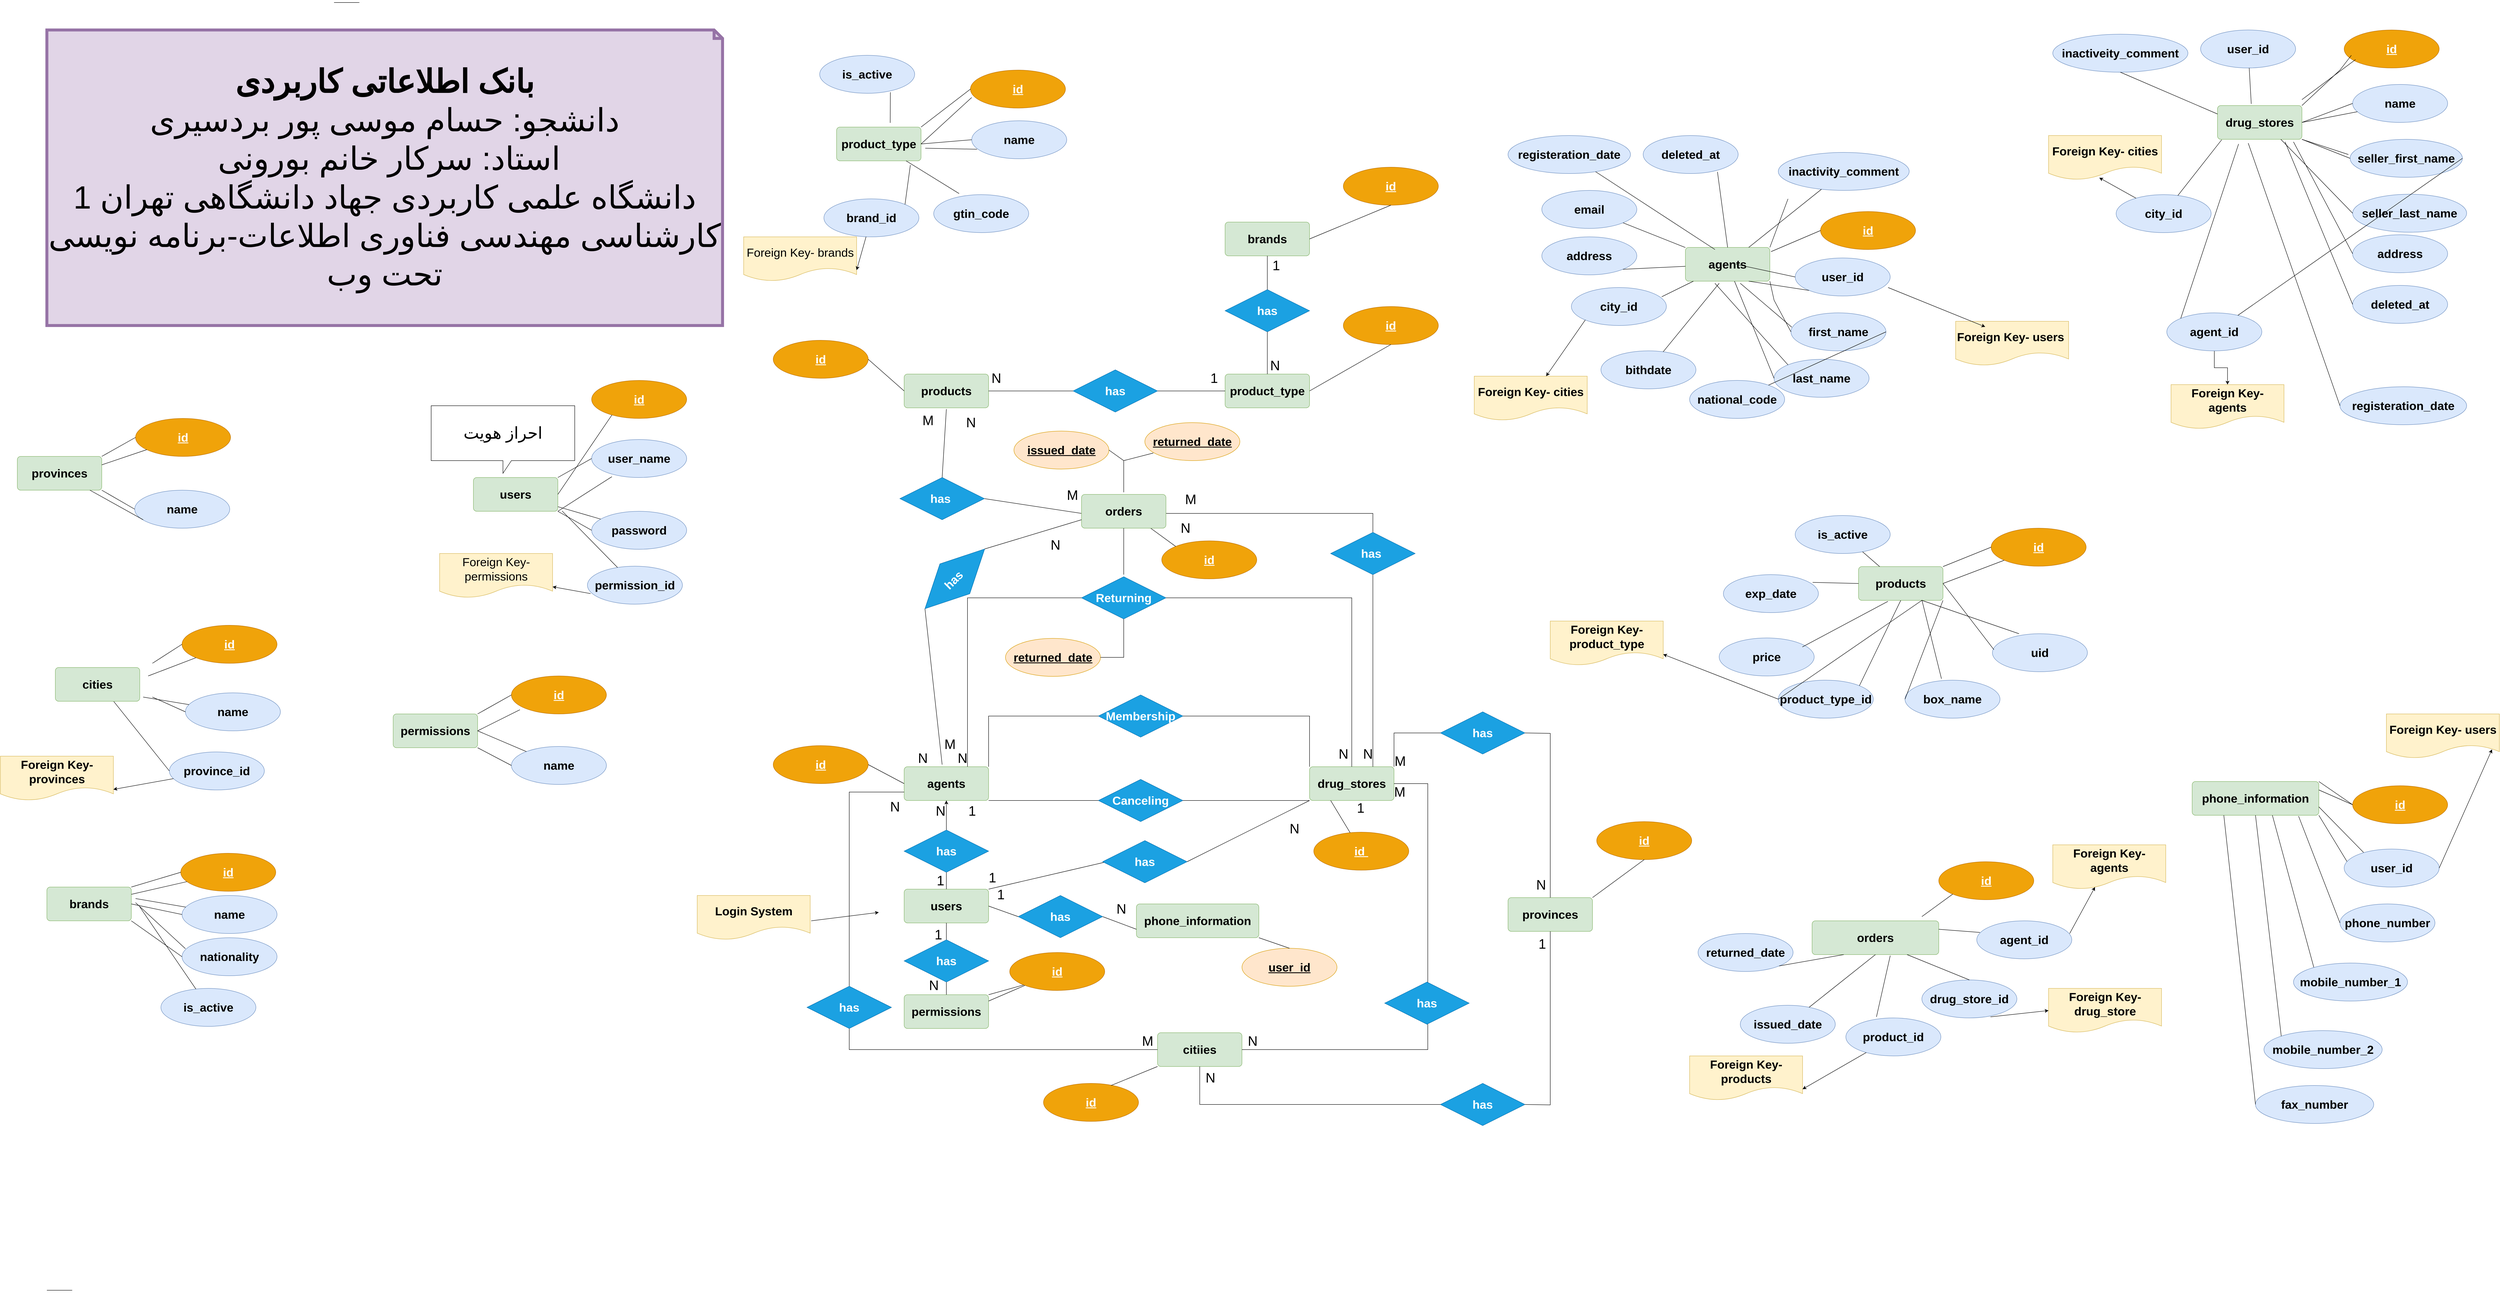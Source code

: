 <mxfile version="13.9.9" type="device"><diagram id="zn1d6ybqnNwGgMKMbgYv" name="‫صفحه - 1‬"><mxGraphModel dx="5680" dy="9293" grid="1" gridSize="10" guides="0" tooltips="1" connect="1" arrows="1" fold="1" page="1" pageScale="1" pageWidth="6000" pageHeight="3000" math="0" shadow="0"><root><mxCell id="0"/><mxCell id="1" parent="0"/><mxCell id="sLFttZqXwVK4Hg4GrNjk-3" value="id" style="ellipse;whiteSpace=wrap;html=1;align=center;fontStyle=5;fillColor=#f0a30a;strokeColor=#BD7000;fontSize=28;fontColor=#ffffff;" parent="1" vertex="1"><mxGeometry x="1900" y="-5165" width="225" height="90" as="geometry"/></mxCell><mxCell id="sLFttZqXwVK4Hg4GrNjk-4" value="id" style="ellipse;whiteSpace=wrap;html=1;align=center;fontStyle=5;fillColor=#f0a30a;strokeColor=#BD7000;fontSize=28;fontColor=#ffffff;" parent="1" vertex="1"><mxGeometry x="1900" y="-4205" width="225" height="90" as="geometry"/></mxCell><mxCell id="sLFttZqXwVK4Hg4GrNjk-5" value="id" style="ellipse;whiteSpace=wrap;html=1;align=center;fontStyle=5;fillColor=#f0a30a;strokeColor=#BD7000;fontSize=28;fontColor=#ffffff;" parent="1" vertex="1"><mxGeometry x="2540" y="-3405" width="225" height="90" as="geometry"/></mxCell><mxCell id="sLFttZqXwVK4Hg4GrNjk-6" value="user_id" style="ellipse;whiteSpace=wrap;html=1;align=center;fontStyle=5;fillColor=#ffe6cc;strokeColor=#d79b00;fontSize=28;" parent="1" vertex="1"><mxGeometry x="3010" y="-3725" width="225" height="90" as="geometry"/></mxCell><mxCell id="sLFttZqXwVK4Hg4GrNjk-7" value="id&amp;nbsp;" style="ellipse;whiteSpace=wrap;html=1;align=center;fontStyle=5;fillColor=#f0a30a;strokeColor=#BD7000;fontSize=28;fontColor=#ffffff;" parent="1" vertex="1"><mxGeometry x="3180" y="-4000" width="225" height="90" as="geometry"/></mxCell><mxCell id="sLFttZqXwVK4Hg4GrNjk-8" value="id" style="ellipse;whiteSpace=wrap;html=1;align=center;fontStyle=5;fillColor=#f0a30a;strokeColor=#BD7000;fontSize=28;fontColor=#ffffff;" parent="1" vertex="1"><mxGeometry x="3850" y="-4025" width="225" height="90" as="geometry"/></mxCell><mxCell id="sLFttZqXwVK4Hg4GrNjk-9" value="id" style="ellipse;whiteSpace=wrap;html=1;align=center;fontStyle=5;fillColor=#f0a30a;strokeColor=#BD7000;fontSize=28;fontColor=#ffffff;" parent="1" vertex="1"><mxGeometry x="3250" y="-5575" width="225" height="90" as="geometry"/></mxCell><mxCell id="sLFttZqXwVK4Hg4GrNjk-10" value="id" style="ellipse;whiteSpace=wrap;html=1;align=center;fontStyle=5;fillColor=#f0a30a;strokeColor=#BD7000;fontSize=28;fontColor=#ffffff;" parent="1" vertex="1"><mxGeometry x="3250" y="-5245" width="225" height="90" as="geometry"/></mxCell><mxCell id="sLFttZqXwVK4Hg4GrNjk-11" value="agents" style="rounded=1;arcSize=10;whiteSpace=wrap;html=1;align=center;fontSize=28;fillColor=#d5e8d4;strokeColor=#82b366;fontStyle=1" parent="1" vertex="1"><mxGeometry x="2210" y="-4155" width="200" height="80" as="geometry"/></mxCell><mxCell id="sLFttZqXwVK4Hg4GrNjk-12" value="products" style="rounded=1;arcSize=10;whiteSpace=wrap;html=1;align=center;fontSize=28;fillColor=#d5e8d4;strokeColor=#82b366;fontStyle=1" parent="1" vertex="1"><mxGeometry x="2210" y="-5085" width="200" height="80" as="geometry"/></mxCell><mxCell id="sLFttZqXwVK4Hg4GrNjk-13" value="product_type" style="rounded=1;arcSize=10;whiteSpace=wrap;html=1;align=center;fontSize=28;fillColor=#d5e8d4;strokeColor=#82b366;fontStyle=1" parent="1" vertex="1"><mxGeometry x="2970" y="-5085" width="200" height="80" as="geometry"/></mxCell><mxCell id="sLFttZqXwVK4Hg4GrNjk-14" value="brands" style="rounded=1;arcSize=10;whiteSpace=wrap;html=1;align=center;fontSize=28;fillColor=#d5e8d4;strokeColor=#82b366;fontStyle=1" parent="1" vertex="1"><mxGeometry x="2970" y="-5445" width="200" height="80" as="geometry"/></mxCell><mxCell id="sLFttZqXwVK4Hg4GrNjk-15" value="drug_stores" style="rounded=1;arcSize=10;whiteSpace=wrap;html=1;align=center;fontSize=28;fillColor=#d5e8d4;strokeColor=#82b366;fontStyle=1" parent="1" vertex="1"><mxGeometry x="3170" y="-4155" width="200" height="80" as="geometry"/></mxCell><mxCell id="sLFttZqXwVK4Hg4GrNjk-16" value="citiies" style="rounded=1;arcSize=10;whiteSpace=wrap;html=1;align=center;fontSize=28;fillColor=#d5e8d4;strokeColor=#82b366;fontStyle=1" parent="1" vertex="1"><mxGeometry x="2810" y="-3525" width="200" height="80" as="geometry"/></mxCell><mxCell id="sLFttZqXwVK4Hg4GrNjk-17" value="phone_information" style="rounded=1;arcSize=10;whiteSpace=wrap;html=1;align=center;fontSize=28;fillColor=#d5e8d4;strokeColor=#82b366;fontStyle=1" parent="1" vertex="1"><mxGeometry x="2760" y="-3830" width="290" height="80" as="geometry"/></mxCell><mxCell id="sLFttZqXwVK4Hg4GrNjk-22" value="Returning" style="shape=rhombus;perimeter=rhombusPerimeter;whiteSpace=wrap;html=1;align=center;fontSize=28;fillColor=#1ba1e2;fontColor=#ffffff;strokeColor=#006EAF;fontStyle=1" parent="1" vertex="1"><mxGeometry x="2630" y="-4605" width="200" height="100" as="geometry"/></mxCell><mxCell id="sLFttZqXwVK4Hg4GrNjk-23" value="has" style="shape=rhombus;perimeter=rhombusPerimeter;whiteSpace=wrap;html=1;align=center;fontSize=28;fillColor=#1ba1e2;fontColor=#ffffff;strokeColor=#006EAF;fontStyle=1" parent="1" vertex="1"><mxGeometry x="3480" y="-4285" width="200" height="100" as="geometry"/></mxCell><mxCell id="sLFttZqXwVK4Hg4GrNjk-24" value="has" style="shape=rhombus;perimeter=rhombusPerimeter;whiteSpace=wrap;html=1;align=center;fontSize=28;fillColor=#1ba1e2;fontColor=#ffffff;strokeColor=#006EAF;fontStyle=1" parent="1" vertex="1"><mxGeometry x="2970" y="-5285" width="200" height="100" as="geometry"/></mxCell><mxCell id="sLFttZqXwVK4Hg4GrNjk-25" value="has" style="shape=rhombus;perimeter=rhombusPerimeter;whiteSpace=wrap;html=1;align=center;fontSize=28;fillColor=#1ba1e2;fontColor=#ffffff;strokeColor=#006EAF;fontStyle=1" parent="1" vertex="1"><mxGeometry x="2610" y="-5095" width="200" height="100" as="geometry"/></mxCell><mxCell id="sLFttZqXwVK4Hg4GrNjk-28" value="provinces" style="rounded=1;arcSize=10;whiteSpace=wrap;html=1;align=center;fontSize=28;fillColor=#d5e8d4;strokeColor=#82b366;fontStyle=1" parent="1" vertex="1"><mxGeometry x="3640" y="-3845" width="200" height="80" as="geometry"/></mxCell><mxCell id="sLFttZqXwVK4Hg4GrNjk-29" value="permissions" style="rounded=1;arcSize=10;whiteSpace=wrap;html=1;align=center;fontSize=28;fillColor=#d5e8d4;strokeColor=#82b366;fontStyle=1" parent="1" vertex="1"><mxGeometry x="2210" y="-3615" width="200" height="80" as="geometry"/></mxCell><mxCell id="sLFttZqXwVK4Hg4GrNjk-30" value="users" style="rounded=1;arcSize=10;whiteSpace=wrap;html=1;align=center;fontSize=28;fillColor=#d5e8d4;strokeColor=#82b366;fontStyle=1" parent="1" vertex="1"><mxGeometry x="2210" y="-3865" width="200" height="80" as="geometry"/></mxCell><mxCell id="sLFttZqXwVK4Hg4GrNjk-33" value="" style="endArrow=none;html=1;rounded=0;fontSize=28;exitX=0.5;exitY=1;exitDx=0;exitDy=0;entryX=0.5;entryY=0;entryDx=0;entryDy=0;fontStyle=1" parent="1" source="sLFttZqXwVK4Hg4GrNjk-30" target="sLFttZqXwVK4Hg4GrNjk-29" edge="1"><mxGeometry relative="1" as="geometry"><mxPoint x="2310" y="-3715.0" as="sourcePoint"/><mxPoint x="2310" y="-3625" as="targetPoint"/></mxGeometry></mxCell><mxCell id="sLFttZqXwVK4Hg4GrNjk-45" value="" style="endArrow=none;html=1;rounded=0;fontSize=28;exitX=0.5;exitY=1;exitDx=0;exitDy=0;entryX=0.5;entryY=0;entryDx=0;entryDy=0;fontStyle=1" parent="1" source="sLFttZqXwVK4Hg4GrNjk-11" target="sLFttZqXwVK4Hg4GrNjk-30" edge="1"><mxGeometry relative="1" as="geometry"><mxPoint x="2510" y="-4025" as="sourcePoint"/><mxPoint x="2670" y="-4025" as="targetPoint"/></mxGeometry></mxCell><mxCell id="sLFttZqXwVK4Hg4GrNjk-48" value="" style="endArrow=none;html=1;rounded=0;fontSize=28;exitX=1;exitY=0.5;exitDx=0;exitDy=0;entryX=0;entryY=0.5;entryDx=0;entryDy=0;fontStyle=1" parent="1" source="sLFttZqXwVK4Hg4GrNjk-4" target="sLFttZqXwVK4Hg4GrNjk-11" edge="1"><mxGeometry relative="1" as="geometry"><mxPoint x="2070" y="-4245" as="sourcePoint"/><mxPoint x="2190" y="-4185" as="targetPoint"/></mxGeometry></mxCell><mxCell id="sLFttZqXwVK4Hg4GrNjk-49" value="" style="endArrow=none;html=1;rounded=0;fontSize=28;exitX=1;exitY=0.5;exitDx=0;exitDy=0;entryX=0;entryY=0.5;entryDx=0;entryDy=0;fontStyle=1" parent="1" source="sLFttZqXwVK4Hg4GrNjk-3" target="sLFttZqXwVK4Hg4GrNjk-12" edge="1"><mxGeometry relative="1" as="geometry"><mxPoint x="2400" y="-4745" as="sourcePoint"/><mxPoint x="2560" y="-4745" as="targetPoint"/></mxGeometry></mxCell><mxCell id="sLFttZqXwVK4Hg4GrNjk-53" value="" style="endArrow=none;html=1;rounded=0;fontSize=28;entryX=0.5;entryY=1;entryDx=0;entryDy=0;exitX=1;exitY=0.5;exitDx=0;exitDy=0;fontStyle=1" parent="1" source="sLFttZqXwVK4Hg4GrNjk-13" target="sLFttZqXwVK4Hg4GrNjk-10" edge="1"><mxGeometry relative="1" as="geometry"><mxPoint x="2880" y="-5175" as="sourcePoint"/><mxPoint x="3040" y="-5175" as="targetPoint"/></mxGeometry></mxCell><mxCell id="sLFttZqXwVK4Hg4GrNjk-54" value="" style="endArrow=none;html=1;rounded=0;fontSize=28;exitX=1;exitY=0.5;exitDx=0;exitDy=0;entryX=0;entryY=0.5;entryDx=0;entryDy=0;fontStyle=1" parent="1" source="sLFttZqXwVK4Hg4GrNjk-12" target="sLFttZqXwVK4Hg4GrNjk-25" edge="1"><mxGeometry relative="1" as="geometry"><mxPoint x="2430" y="-5045" as="sourcePoint"/><mxPoint x="2590" y="-5045" as="targetPoint"/></mxGeometry></mxCell><mxCell id="sLFttZqXwVK4Hg4GrNjk-55" value="" style="endArrow=none;html=1;rounded=0;fontSize=28;exitX=1;exitY=0.5;exitDx=0;exitDy=0;entryX=0;entryY=0.5;entryDx=0;entryDy=0;fontStyle=1" parent="1" source="sLFttZqXwVK4Hg4GrNjk-25" target="sLFttZqXwVK4Hg4GrNjk-13" edge="1"><mxGeometry relative="1" as="geometry"><mxPoint x="2810" y="-5105" as="sourcePoint"/><mxPoint x="2970" y="-5105" as="targetPoint"/></mxGeometry></mxCell><mxCell id="sLFttZqXwVK4Hg4GrNjk-56" value="" style="endArrow=none;html=1;rounded=0;fontSize=28;entryX=0.5;entryY=1;entryDx=0;entryDy=0;exitX=0.5;exitY=0;exitDx=0;exitDy=0;fontStyle=1" parent="1" source="sLFttZqXwVK4Hg4GrNjk-24" target="sLFttZqXwVK4Hg4GrNjk-14" edge="1"><mxGeometry relative="1" as="geometry"><mxPoint x="2780" y="-5305" as="sourcePoint"/><mxPoint x="2940" y="-5305" as="targetPoint"/></mxGeometry></mxCell><mxCell id="sLFttZqXwVK4Hg4GrNjk-57" value="" style="endArrow=none;html=1;rounded=0;fontSize=28;entryX=0.5;entryY=1;entryDx=0;entryDy=0;exitX=0.5;exitY=0;exitDx=0;exitDy=0;fontStyle=1" parent="1" source="sLFttZqXwVK4Hg4GrNjk-13" target="sLFttZqXwVK4Hg4GrNjk-24" edge="1"><mxGeometry relative="1" as="geometry"><mxPoint x="2790" y="-5135" as="sourcePoint"/><mxPoint x="2950" y="-5135" as="targetPoint"/></mxGeometry></mxCell><mxCell id="sLFttZqXwVK4Hg4GrNjk-58" value="" style="endArrow=none;html=1;rounded=0;fontSize=28;entryX=0.5;entryY=1;entryDx=0;entryDy=0;exitX=1;exitY=0.5;exitDx=0;exitDy=0;fontStyle=1" parent="1" source="sLFttZqXwVK4Hg4GrNjk-14" target="sLFttZqXwVK4Hg4GrNjk-9" edge="1"><mxGeometry relative="1" as="geometry"><mxPoint x="3060" y="-5515" as="sourcePoint"/><mxPoint x="3220" y="-5515" as="targetPoint"/></mxGeometry></mxCell><mxCell id="sLFttZqXwVK4Hg4GrNjk-59" value="" style="endArrow=none;html=1;rounded=0;fontSize=28;entryX=0.25;entryY=1;entryDx=0;entryDy=0;fontStyle=1" parent="1" source="sLFttZqXwVK4Hg4GrNjk-7" target="sLFttZqXwVK4Hg4GrNjk-15" edge="1"><mxGeometry relative="1" as="geometry"><mxPoint x="3140" y="-4005" as="sourcePoint"/><mxPoint x="3660" y="-4185" as="targetPoint"/></mxGeometry></mxCell><mxCell id="sLFttZqXwVK4Hg4GrNjk-60" value="Membership" style="shape=rhombus;perimeter=rhombusPerimeter;whiteSpace=wrap;html=1;align=center;fontSize=28;fillColor=#1ba1e2;fontColor=#ffffff;strokeColor=#006EAF;fontStyle=1" parent="1" vertex="1"><mxGeometry x="2670" y="-4325" width="200" height="100" as="geometry"/></mxCell><mxCell id="sLFttZqXwVK4Hg4GrNjk-61" value="Canceling" style="shape=rhombus;perimeter=rhombusPerimeter;whiteSpace=wrap;html=1;align=center;fontSize=28;fillColor=#1ba1e2;fontColor=#ffffff;strokeColor=#006EAF;fontStyle=1" parent="1" vertex="1"><mxGeometry x="2670" y="-4125" width="200" height="100" as="geometry"/></mxCell><mxCell id="sLFttZqXwVK4Hg4GrNjk-62" value="" style="endArrow=none;html=1;rounded=0;fontSize=28;exitX=1;exitY=0;exitDx=0;exitDy=0;entryX=0;entryY=0.5;entryDx=0;entryDy=0;fontStyle=1" parent="1" source="sLFttZqXwVK4Hg4GrNjk-11" target="sLFttZqXwVK4Hg4GrNjk-60" edge="1"><mxGeometry relative="1" as="geometry"><mxPoint x="2450" y="-4165" as="sourcePoint"/><mxPoint x="2610" y="-4165" as="targetPoint"/><Array as="points"><mxPoint x="2410" y="-4275"/></Array></mxGeometry></mxCell><mxCell id="sLFttZqXwVK4Hg4GrNjk-63" value="" style="endArrow=none;html=1;rounded=0;fontSize=28;exitX=1;exitY=0.5;exitDx=0;exitDy=0;entryX=0;entryY=0;entryDx=0;entryDy=0;fontStyle=1" parent="1" source="sLFttZqXwVK4Hg4GrNjk-60" target="sLFttZqXwVK4Hg4GrNjk-15" edge="1"><mxGeometry relative="1" as="geometry"><mxPoint x="3120" y="-4195" as="sourcePoint"/><mxPoint x="3280" y="-4195" as="targetPoint"/><Array as="points"><mxPoint x="3170" y="-4275"/></Array></mxGeometry></mxCell><mxCell id="sLFttZqXwVK4Hg4GrNjk-64" value="" style="endArrow=none;html=1;rounded=0;fontSize=28;exitX=1;exitY=0.5;exitDx=0;exitDy=0;entryX=0;entryY=1;entryDx=0;entryDy=0;fontStyle=1" parent="1" source="sLFttZqXwVK4Hg4GrNjk-61" target="sLFttZqXwVK4Hg4GrNjk-15" edge="1"><mxGeometry relative="1" as="geometry"><mxPoint x="3050" y="-3945" as="sourcePoint"/><mxPoint x="3210" y="-3945" as="targetPoint"/></mxGeometry></mxCell><mxCell id="sLFttZqXwVK4Hg4GrNjk-65" value="" style="endArrow=none;html=1;rounded=0;fontSize=28;entryX=0;entryY=0.5;entryDx=0;entryDy=0;exitX=1;exitY=1;exitDx=0;exitDy=0;fontStyle=1" parent="1" source="sLFttZqXwVK4Hg4GrNjk-11" target="sLFttZqXwVK4Hg4GrNjk-61" edge="1"><mxGeometry relative="1" as="geometry"><mxPoint x="2340" y="-4045" as="sourcePoint"/><mxPoint x="2500" y="-4045" as="targetPoint"/></mxGeometry></mxCell><mxCell id="sLFttZqXwVK4Hg4GrNjk-66" value="" style="endArrow=none;html=1;rounded=0;fontSize=28;entryX=0.5;entryY=0;entryDx=0;entryDy=0;exitX=1;exitY=1;exitDx=0;exitDy=0;fontStyle=1" parent="1" source="sLFttZqXwVK4Hg4GrNjk-17" target="sLFttZqXwVK4Hg4GrNjk-6" edge="1"><mxGeometry relative="1" as="geometry"><mxPoint x="2770" y="-3585" as="sourcePoint"/><mxPoint x="2930" y="-3585" as="targetPoint"/></mxGeometry></mxCell><mxCell id="sLFttZqXwVK4Hg4GrNjk-73" value="" style="endArrow=none;html=1;rounded=0;fontSize=28;entryX=0.711;entryY=0.056;entryDx=0;entryDy=0;exitX=0;exitY=1;exitDx=0;exitDy=0;entryPerimeter=0;fontStyle=1" parent="1" source="sLFttZqXwVK4Hg4GrNjk-16" target="sLFttZqXwVK4Hg4GrNjk-5" edge="1"><mxGeometry relative="1" as="geometry"><mxPoint x="2830" y="-3255" as="sourcePoint"/><mxPoint x="2990" y="-3255" as="targetPoint"/></mxGeometry></mxCell><mxCell id="sLFttZqXwVK4Hg4GrNjk-74" value="" style="endArrow=none;html=1;rounded=0;fontSize=28;entryX=0;entryY=0.5;entryDx=0;entryDy=0;exitX=0;exitY=0.75;exitDx=0;exitDy=0;fontStyle=1" parent="1" source="sLFttZqXwVK4Hg4GrNjk-11" target="sLFttZqXwVK4Hg4GrNjk-16" edge="1"><mxGeometry relative="1" as="geometry"><mxPoint x="2080" y="-4085" as="sourcePoint"/><mxPoint x="2690" y="-3465" as="targetPoint"/><Array as="points"><mxPoint x="2080" y="-4095"/><mxPoint x="2080" y="-3485"/></Array></mxGeometry></mxCell><mxCell id="sLFttZqXwVK4Hg4GrNjk-76" value="" style="endArrow=none;html=1;rounded=0;fontSize=28;exitX=1;exitY=0.5;exitDx=0;exitDy=0;entryX=1;entryY=0.5;entryDx=0;entryDy=0;fontStyle=1" parent="1" source="sLFttZqXwVK4Hg4GrNjk-16" target="sLFttZqXwVK4Hg4GrNjk-15" edge="1"><mxGeometry relative="1" as="geometry"><mxPoint x="3110" y="-3495" as="sourcePoint"/><mxPoint x="3450" y="-4125" as="targetPoint"/><Array as="points"><mxPoint x="3450" y="-3485"/><mxPoint x="3450" y="-4115"/></Array></mxGeometry></mxCell><mxCell id="sLFttZqXwVK4Hg4GrNjk-77" value="has" style="shape=rhombus;perimeter=rhombusPerimeter;whiteSpace=wrap;html=1;align=center;fontSize=28;fillColor=#1ba1e2;fontColor=#ffffff;strokeColor=#006EAF;fontStyle=1" parent="1" vertex="1"><mxGeometry x="1980" y="-3635" width="200" height="100" as="geometry"/></mxCell><mxCell id="sLFttZqXwVK4Hg4GrNjk-78" value="has" style="shape=rhombus;perimeter=rhombusPerimeter;whiteSpace=wrap;html=1;align=center;fontSize=28;fillColor=#1ba1e2;fontColor=#ffffff;strokeColor=#006EAF;fontStyle=1" parent="1" vertex="1"><mxGeometry x="3348" y="-3645" width="200" height="100" as="geometry"/></mxCell><mxCell id="sLFttZqXwVK4Hg4GrNjk-79" value="" style="endArrow=none;html=1;rounded=0;fontSize=28;exitX=1;exitY=0;exitDx=0;exitDy=0;entryX=0.5;entryY=1;entryDx=0;entryDy=0;fontStyle=1" parent="1" source="sLFttZqXwVK4Hg4GrNjk-28" target="sLFttZqXwVK4Hg4GrNjk-8" edge="1"><mxGeometry relative="1" as="geometry"><mxPoint x="3970" y="-3755" as="sourcePoint"/><mxPoint x="4130" y="-3755" as="targetPoint"/></mxGeometry></mxCell><mxCell id="sLFttZqXwVK4Hg4GrNjk-80" value="has" style="shape=rhombus;perimeter=rhombusPerimeter;whiteSpace=wrap;html=1;align=center;fontSize=28;fillColor=#1ba1e2;fontColor=#ffffff;strokeColor=#006EAF;fontStyle=1" parent="1" vertex="1"><mxGeometry x="3480" y="-3405" width="200" height="100" as="geometry"/></mxCell><mxCell id="sLFttZqXwVK4Hg4GrNjk-81" value="" style="endArrow=none;html=1;rounded=0;fontSize=28;entryX=0.5;entryY=0;entryDx=0;entryDy=0;exitX=1;exitY=0.5;exitDx=0;exitDy=0;fontStyle=1" parent="1" source="sLFttZqXwVK4Hg4GrNjk-23" target="sLFttZqXwVK4Hg4GrNjk-28" edge="1"><mxGeometry relative="1" as="geometry"><mxPoint x="3730" y="-3955" as="sourcePoint"/><mxPoint x="3890" y="-3955" as="targetPoint"/><Array as="points"><mxPoint x="3740" y="-4234"/></Array></mxGeometry></mxCell><mxCell id="sLFttZqXwVK4Hg4GrNjk-82" value="" style="endArrow=none;html=1;rounded=0;fontSize=28;entryX=0;entryY=0.5;entryDx=0;entryDy=0;exitX=1;exitY=0;exitDx=0;exitDy=0;fontStyle=1" parent="1" source="sLFttZqXwVK4Hg4GrNjk-15" target="sLFttZqXwVK4Hg4GrNjk-23" edge="1"><mxGeometry relative="1" as="geometry"><mxPoint x="3420" y="-4235" as="sourcePoint"/><mxPoint x="3580" y="-4235" as="targetPoint"/><Array as="points"><mxPoint x="3370" y="-4235"/></Array></mxGeometry></mxCell><mxCell id="sLFttZqXwVK4Hg4GrNjk-83" value="" style="endArrow=none;html=1;rounded=0;fontSize=28;exitX=0.5;exitY=1;exitDx=0;exitDy=0;entryX=1;entryY=0.5;entryDx=0;entryDy=0;fontStyle=1" parent="1" source="sLFttZqXwVK4Hg4GrNjk-28" target="sLFttZqXwVK4Hg4GrNjk-80" edge="1"><mxGeometry relative="1" as="geometry"><mxPoint x="3820" y="-3575" as="sourcePoint"/><mxPoint x="3980" y="-3575" as="targetPoint"/><Array as="points"><mxPoint x="3740" y="-3354"/></Array></mxGeometry></mxCell><mxCell id="sLFttZqXwVK4Hg4GrNjk-84" value="" style="endArrow=none;html=1;rounded=0;fontSize=28;entryX=0;entryY=0.5;entryDx=0;entryDy=0;exitX=0.5;exitY=1;exitDx=0;exitDy=0;fontStyle=1" parent="1" source="sLFttZqXwVK4Hg4GrNjk-16" target="sLFttZqXwVK4Hg4GrNjk-80" edge="1"><mxGeometry relative="1" as="geometry"><mxPoint x="3400" y="-3335" as="sourcePoint"/><mxPoint x="3560" y="-3335" as="targetPoint"/><Array as="points"><mxPoint x="2910" y="-3355"/></Array></mxGeometry></mxCell><mxCell id="sLFttZqXwVK4Hg4GrNjk-85" value="" style="endArrow=none;html=1;rounded=0;fontSize=28;entryX=0.5;entryY=0;entryDx=0;entryDy=0;exitX=1;exitY=0.5;exitDx=0;exitDy=0;fontStyle=1" parent="1" source="sLFttZqXwVK4Hg4GrNjk-22" target="sLFttZqXwVK4Hg4GrNjk-15" edge="1"><mxGeometry relative="1" as="geometry"><mxPoint x="3040" y="-4465" as="sourcePoint"/><mxPoint x="3200" y="-4465" as="targetPoint"/><Array as="points"><mxPoint x="3270" y="-4555"/></Array></mxGeometry></mxCell><mxCell id="sLFttZqXwVK4Hg4GrNjk-86" value="" style="endArrow=none;html=1;rounded=0;fontSize=28;entryX=0;entryY=0.5;entryDx=0;entryDy=0;exitX=0.75;exitY=0;exitDx=0;exitDy=0;fontStyle=1" parent="1" source="sLFttZqXwVK4Hg4GrNjk-11" target="sLFttZqXwVK4Hg4GrNjk-22" edge="1"><mxGeometry relative="1" as="geometry"><mxPoint x="2390" y="-4555" as="sourcePoint"/><mxPoint x="2560" y="-4555" as="targetPoint"/><Array as="points"><mxPoint x="2360" y="-4555"/></Array></mxGeometry></mxCell><mxCell id="sLFttZqXwVK4Hg4GrNjk-88" value="" style="endArrow=none;html=1;rounded=0;fontSize=28;exitX=1;exitY=0.5;exitDx=0;exitDy=0;entryX=0.75;entryY=0;entryDx=0;entryDy=0;fontStyle=1" parent="1" target="sLFttZqXwVK4Hg4GrNjk-15" edge="1"><mxGeometry relative="1" as="geometry"><mxPoint x="2830" y="-4755" as="sourcePoint"/><mxPoint x="3330" y="-4755" as="targetPoint"/><Array as="points"><mxPoint x="3320" y="-4755"/></Array></mxGeometry></mxCell><mxCell id="sLFttZqXwVK4Hg4GrNjk-89" value="" style="endArrow=none;html=1;rounded=0;fontSize=28;entryX=0;entryY=0.5;entryDx=0;entryDy=0;fontStyle=1;exitX=1;exitY=0.5;exitDx=0;exitDy=0;" parent="1" source="okCGXsF80NwM975YUP5a-50" edge="1"><mxGeometry relative="1" as="geometry"><mxPoint x="2400" y="-4760" as="sourcePoint"/><mxPoint x="2630" y="-4755" as="targetPoint"/><Array as="points"/></mxGeometry></mxCell><mxCell id="sLFttZqXwVK4Hg4GrNjk-91" value="issued_date" style="ellipse;whiteSpace=wrap;html=1;align=center;fontStyle=5;fillColor=#ffe6cc;strokeColor=#d79b00;fontSize=28;" parent="1" vertex="1"><mxGeometry x="2470" y="-4950" width="225" height="90" as="geometry"/></mxCell><mxCell id="sLFttZqXwVK4Hg4GrNjk-92" value="returned_date" style="ellipse;whiteSpace=wrap;html=1;align=center;fontStyle=5;fillColor=#ffe6cc;strokeColor=#d79b00;fontSize=28;" parent="1" vertex="1"><mxGeometry x="2450" y="-4459" width="225" height="90" as="geometry"/></mxCell><mxCell id="sLFttZqXwVK4Hg4GrNjk-93" value="" style="endArrow=none;html=1;rounded=0;fontSize=28;fontColor=#FF0000;strokeWidth=1;exitX=1;exitY=0.5;exitDx=0;exitDy=0;entryX=0.5;entryY=0;entryDx=0;entryDy=0;fontStyle=1" parent="1" source="sLFttZqXwVK4Hg4GrNjk-91" edge="1"><mxGeometry relative="1" as="geometry"><mxPoint x="2780" y="-4845" as="sourcePoint"/><mxPoint x="2730" y="-4805" as="targetPoint"/><Array as="points"><mxPoint x="2730" y="-4880"/></Array></mxGeometry></mxCell><mxCell id="sLFttZqXwVK4Hg4GrNjk-94" value="" style="endArrow=none;html=1;rounded=0;fontSize=28;fontColor=#FF0000;strokeWidth=1;exitX=1;exitY=0.5;exitDx=0;exitDy=0;entryX=0.5;entryY=1;entryDx=0;entryDy=0;fontStyle=1" parent="1" source="sLFttZqXwVK4Hg4GrNjk-92" target="sLFttZqXwVK4Hg4GrNjk-22" edge="1"><mxGeometry relative="1" as="geometry"><mxPoint x="2690" y="-4415" as="sourcePoint"/><mxPoint x="2850" y="-4415" as="targetPoint"/><Array as="points"><mxPoint x="2730" y="-4414"/></Array></mxGeometry></mxCell><mxCell id="p6Co99dYrZgVX7kDhZNV-1" value="" style="endArrow=none;html=1;rounded=0;fontSize=32;fontColor=default;strokeColor=none;strokeWidth=14;" parent="1" edge="1"><mxGeometry relative="1" as="geometry"><mxPoint x="2190" y="-5515" as="sourcePoint"/><mxPoint x="2350" y="-5515" as="targetPoint"/></mxGeometry></mxCell><mxCell id="p6Co99dYrZgVX7kDhZNV-3" value="N" style="resizable=0;html=1;align=right;verticalAlign=bottom;fontSize=32;" parent="p6Co99dYrZgVX7kDhZNV-1" connectable="0" vertex="1"><mxGeometry x="1" relative="1" as="geometry"><mxPoint x="90" y="460" as="offset"/></mxGeometry></mxCell><mxCell id="p6Co99dYrZgVX7kDhZNV-6" value="N" style="resizable=0;html=1;align=right;verticalAlign=bottom;fontSize=32;" parent="p6Co99dYrZgVX7kDhZNV-1" connectable="0" vertex="1"><mxGeometry x="1" relative="1" as="geometry"><mxPoint x="912" y="1350" as="offset"/></mxGeometry></mxCell><mxCell id="p6Co99dYrZgVX7kDhZNV-7" value="N" style="resizable=0;html=1;align=right;verticalAlign=bottom;fontSize=32;" parent="p6Co99dYrZgVX7kDhZNV-1" connectable="0" vertex="1"><mxGeometry x="1" relative="1" as="geometry"><mxPoint x="970" y="1350" as="offset"/></mxGeometry></mxCell><mxCell id="p6Co99dYrZgVX7kDhZNV-9" value="N" style="resizable=0;html=1;align=right;verticalAlign=bottom;fontSize=32;" parent="p6Co99dYrZgVX7kDhZNV-1" connectable="0" vertex="1"><mxGeometry x="1" relative="1" as="geometry"><mxPoint x="10" y="1360" as="offset"/></mxGeometry></mxCell><mxCell id="p6Co99dYrZgVX7kDhZNV-10" value="N" style="resizable=0;html=1;align=right;verticalAlign=bottom;fontSize=32;" parent="p6Co99dYrZgVX7kDhZNV-1" connectable="0" vertex="1"><mxGeometry x="1" relative="1" as="geometry"><mxPoint x="230" y="855" as="offset"/></mxGeometry></mxCell><mxCell id="p6Co99dYrZgVX7kDhZNV-11" value="1" style="resizable=0;html=1;align=right;verticalAlign=bottom;fontSize=32;" parent="p6Co99dYrZgVX7kDhZNV-1" connectable="0" vertex="1"><mxGeometry x="1" relative="1" as="geometry"><mxPoint x="603" y="460" as="offset"/></mxGeometry></mxCell><mxCell id="p6Co99dYrZgVX7kDhZNV-12" value="N" style="resizable=0;html=1;align=right;verticalAlign=bottom;fontSize=32;" parent="p6Co99dYrZgVX7kDhZNV-1" connectable="0" vertex="1"><mxGeometry x="1" relative="1" as="geometry"><mxPoint x="750" y="430" as="offset"/></mxGeometry></mxCell><mxCell id="p6Co99dYrZgVX7kDhZNV-13" value="1" style="resizable=0;html=1;align=right;verticalAlign=bottom;fontSize=32;" parent="p6Co99dYrZgVX7kDhZNV-1" connectable="0" vertex="1"><mxGeometry x="1" relative="1" as="geometry"><mxPoint x="750" y="193" as="offset"/></mxGeometry></mxCell><mxCell id="p6Co99dYrZgVX7kDhZNV-14" value="1" style="resizable=0;html=1;align=right;verticalAlign=bottom;fontSize=32;" parent="p6Co99dYrZgVX7kDhZNV-1" connectable="0" vertex="1"><mxGeometry x="1" relative="1" as="geometry"><mxPoint x="950" y="1478" as="offset"/></mxGeometry></mxCell><mxCell id="p6Co99dYrZgVX7kDhZNV-16" value="N" style="resizable=0;html=1;align=right;verticalAlign=bottom;fontSize=32;" parent="p6Co99dYrZgVX7kDhZNV-1" connectable="0" vertex="1"><mxGeometry x="1" relative="1" as="geometry"><mxPoint x="-84" y="1360" as="offset"/></mxGeometry></mxCell><mxCell id="p6Co99dYrZgVX7kDhZNV-17" value="M" style="resizable=0;html=1;align=right;verticalAlign=bottom;fontSize=32;" parent="p6Co99dYrZgVX7kDhZNV-1" connectable="0" vertex="1"><mxGeometry x="1" relative="1" as="geometry"><mxPoint x="-70" y="560" as="offset"/></mxGeometry></mxCell><mxCell id="p6Co99dYrZgVX7kDhZNV-18" value="N" style="resizable=0;html=1;align=right;verticalAlign=bottom;fontSize=32;" parent="p6Co99dYrZgVX7kDhZNV-1" connectable="0" vertex="1"><mxGeometry x="1" relative="1" as="geometry"><mxPoint x="-150" y="1475" as="offset"/></mxGeometry></mxCell><mxCell id="p6Co99dYrZgVX7kDhZNV-19" value="M" style="resizable=0;html=1;align=right;verticalAlign=bottom;fontSize=32;" parent="p6Co99dYrZgVX7kDhZNV-1" connectable="0" vertex="1"><mxGeometry x="1" relative="1" as="geometry"><mxPoint x="450" y="2030" as="offset"/></mxGeometry></mxCell><mxCell id="p6Co99dYrZgVX7kDhZNV-20" value="N" style="resizable=0;html=1;align=right;verticalAlign=bottom;fontSize=32;" parent="p6Co99dYrZgVX7kDhZNV-1" connectable="0" vertex="1"><mxGeometry x="1" relative="1" as="geometry"><mxPoint x="697" y="2030" as="offset"/></mxGeometry></mxCell><mxCell id="p6Co99dYrZgVX7kDhZNV-21" value="M" style="resizable=0;html=1;align=right;verticalAlign=bottom;fontSize=32;" parent="p6Co99dYrZgVX7kDhZNV-1" connectable="0" vertex="1"><mxGeometry x="1" relative="1" as="geometry"><mxPoint x="1047" y="1440" as="offset"/></mxGeometry></mxCell><mxCell id="p6Co99dYrZgVX7kDhZNV-22" value="1" style="resizable=0;html=1;align=right;verticalAlign=bottom;fontSize=32;" parent="p6Co99dYrZgVX7kDhZNV-1" connectable="0" vertex="1"><mxGeometry x="1" relative="1" as="geometry"><mxPoint x="1380" y="1800" as="offset"/></mxGeometry></mxCell><mxCell id="p6Co99dYrZgVX7kDhZNV-24" value="N" style="resizable=0;html=1;align=right;verticalAlign=bottom;fontSize=32;" parent="p6Co99dYrZgVX7kDhZNV-1" connectable="0" vertex="1"><mxGeometry x="1" relative="1" as="geometry"><mxPoint x="597" y="2117" as="offset"/></mxGeometry></mxCell><mxCell id="p6Co99dYrZgVX7kDhZNV-25" value="N" style="resizable=0;html=1;align=right;verticalAlign=bottom;fontSize=32;" parent="p6Co99dYrZgVX7kDhZNV-1" connectable="0" vertex="1"><mxGeometry x="1" relative="1" as="geometry"><mxPoint x="1380" y="1660" as="offset"/></mxGeometry></mxCell><mxCell id="p6Co99dYrZgVX7kDhZNV-26" value="M" style="resizable=0;html=1;align=right;verticalAlign=bottom;fontSize=32;" parent="p6Co99dYrZgVX7kDhZNV-1" connectable="0" vertex="1"><mxGeometry x="1" relative="1" as="geometry"><mxPoint x="1048" y="1367" as="offset"/></mxGeometry></mxCell><mxCell id="p6Co99dYrZgVX7kDhZNV-27" value="1" style="resizable=0;html=1;align=right;verticalAlign=bottom;fontSize=32;" parent="p6Co99dYrZgVX7kDhZNV-1" connectable="0" vertex="1"><mxGeometry x="1" relative="1" as="geometry"><mxPoint x="30" y="1485" as="offset"/></mxGeometry></mxCell><mxCell id="p6Co99dYrZgVX7kDhZNV-30" value="1" style="resizable=0;html=1;align=right;verticalAlign=bottom;fontSize=32;" parent="p6Co99dYrZgVX7kDhZNV-1" connectable="0" vertex="1"><mxGeometry x="1" relative="1" as="geometry"><mxPoint x="-50" y="1778" as="offset"/></mxGeometry></mxCell><mxCell id="p6Co99dYrZgVX7kDhZNV-31" value="1" style="resizable=0;html=1;align=right;verticalAlign=bottom;fontSize=32;" parent="p6Co99dYrZgVX7kDhZNV-1" connectable="0" vertex="1"><mxGeometry x="1" relative="1" as="geometry"><mxPoint x="-45" y="1650" as="offset"/></mxGeometry></mxCell><mxCell id="p6Co99dYrZgVX7kDhZNV-32" value="N" style="resizable=0;html=1;align=right;verticalAlign=bottom;fontSize=32;" parent="p6Co99dYrZgVX7kDhZNV-1" connectable="0" vertex="1"><mxGeometry x="1" relative="1" as="geometry"><mxPoint x="-42" y="1485" as="offset"/></mxGeometry></mxCell><mxCell id="p6Co99dYrZgVX7kDhZNV-117" value="N" style="resizable=0;html=1;align=right;verticalAlign=bottom;fontSize=32;" parent="p6Co99dYrZgVX7kDhZNV-1" connectable="0" vertex="1"><mxGeometry x="1" relative="1" as="geometry"><mxPoint x="-58" y="1898" as="offset"/></mxGeometry></mxCell><mxCell id="p6Co99dYrZgVX7kDhZNV-33" value="has" style="shape=rhombus;perimeter=rhombusPerimeter;whiteSpace=wrap;html=1;align=center;fontSize=28;fillColor=#1ba1e2;fontColor=#ffffff;strokeColor=#006EAF;fontStyle=1" parent="1" vertex="1"><mxGeometry x="2210" y="-3745" width="200" height="100" as="geometry"/></mxCell><mxCell id="okCGXsF80NwM975YUP5a-39" value="" style="edgeStyle=orthogonalEdgeStyle;rounded=0;orthogonalLoop=1;jettySize=auto;html=1;" parent="1" source="p6Co99dYrZgVX7kDhZNV-34" target="sLFttZqXwVK4Hg4GrNjk-11" edge="1"><mxGeometry relative="1" as="geometry"/></mxCell><mxCell id="p6Co99dYrZgVX7kDhZNV-34" value="has" style="shape=rhombus;perimeter=rhombusPerimeter;whiteSpace=wrap;html=1;align=center;fontSize=28;fillColor=#1ba1e2;fontColor=#ffffff;strokeColor=#006EAF;fontStyle=1" parent="1" vertex="1"><mxGeometry x="2210" y="-4005" width="200" height="100" as="geometry"/></mxCell><mxCell id="p6Co99dYrZgVX7kDhZNV-35" value="agents" style="rounded=1;arcSize=10;whiteSpace=wrap;html=1;align=center;fontSize=28;fillColor=#d5e8d4;strokeColor=#82b366;fontStyle=1" parent="1" vertex="1"><mxGeometry x="4060" y="-5385" width="200" height="80" as="geometry"/></mxCell><mxCell id="p6Co99dYrZgVX7kDhZNV-36" value="drug_stores" style="rounded=1;arcSize=10;whiteSpace=wrap;html=1;align=center;fontSize=28;fillColor=#d5e8d4;strokeColor=#82b366;fontStyle=1" parent="1" vertex="1"><mxGeometry x="5320" y="-5721" width="200" height="80" as="geometry"/></mxCell><mxCell id="p6Co99dYrZgVX7kDhZNV-40" value="product_type" style="rounded=1;arcSize=10;whiteSpace=wrap;html=1;align=center;fontSize=28;fillColor=#d5e8d4;strokeColor=#82b366;fontStyle=1" parent="1" vertex="1"><mxGeometry x="2050" y="-5670" width="200" height="80" as="geometry"/></mxCell><mxCell id="p6Co99dYrZgVX7kDhZNV-41" value="brands" style="rounded=1;arcSize=10;whiteSpace=wrap;html=1;align=center;fontSize=28;fillColor=#d5e8d4;strokeColor=#82b366;fontStyle=1" parent="1" vertex="1"><mxGeometry x="180" y="-3870" width="200" height="80" as="geometry"/></mxCell><mxCell id="p6Co99dYrZgVX7kDhZNV-42" value="provinces" style="rounded=1;arcSize=10;whiteSpace=wrap;html=1;align=center;fontSize=28;fillColor=#d5e8d4;strokeColor=#82b366;fontStyle=1" parent="1" vertex="1"><mxGeometry x="110" y="-4890" width="200" height="80" as="geometry"/></mxCell><mxCell id="p6Co99dYrZgVX7kDhZNV-44" value="phone_information" style="rounded=1;arcSize=10;whiteSpace=wrap;html=1;align=center;fontSize=28;fillColor=#d5e8d4;strokeColor=#82b366;fontStyle=1" parent="1" vertex="1"><mxGeometry x="5260" y="-4120" width="300" height="80" as="geometry"/></mxCell><mxCell id="p6Co99dYrZgVX7kDhZNV-47" value="id" style="ellipse;whiteSpace=wrap;html=1;align=center;fontStyle=5;fillColor=#f0a30a;strokeColor=#BD7000;fontSize=28;fontColor=#ffffff;" parent="1" vertex="1"><mxGeometry x="4380" y="-5470" width="225" height="90" as="geometry"/></mxCell><mxCell id="p6Co99dYrZgVX7kDhZNV-48" value="user_id" style="ellipse;whiteSpace=wrap;html=1;align=center;fontSize=28;fillColor=#dae8fc;strokeColor=#6c8ebf;fontStyle=1" parent="1" vertex="1"><mxGeometry x="4320" y="-5360" width="225" height="90" as="geometry"/></mxCell><mxCell id="p6Co99dYrZgVX7kDhZNV-49" value="first_name" style="ellipse;whiteSpace=wrap;html=1;align=center;fontSize=28;fillColor=#dae8fc;strokeColor=#6c8ebf;fontStyle=1" parent="1" vertex="1"><mxGeometry x="4310" y="-5230" width="225" height="90" as="geometry"/></mxCell><mxCell id="p6Co99dYrZgVX7kDhZNV-50" value="last_name" style="ellipse;whiteSpace=wrap;html=1;align=center;fontSize=28;fillColor=#dae8fc;strokeColor=#6c8ebf;fontStyle=1" parent="1" vertex="1"><mxGeometry x="4270" y="-5120" width="225" height="90" as="geometry"/></mxCell><mxCell id="p6Co99dYrZgVX7kDhZNV-51" value="national_code" style="ellipse;whiteSpace=wrap;html=1;align=center;fontSize=28;fillColor=#dae8fc;strokeColor=#6c8ebf;fontStyle=1" parent="1" vertex="1"><mxGeometry x="4070" y="-5070" width="225" height="90" as="geometry"/></mxCell><mxCell id="p6Co99dYrZgVX7kDhZNV-52" value="" style="endArrow=none;html=1;rounded=0;fontSize=28;fontColor=default;strokeColor=default;strokeWidth=1;entryX=0;entryY=0.5;entryDx=0;entryDy=0;" parent="1" target="p6Co99dYrZgVX7kDhZNV-48" edge="1"><mxGeometry relative="1" as="geometry"><mxPoint x="4180" y="-5345" as="sourcePoint"/><mxPoint x="4350" y="-5335" as="targetPoint"/></mxGeometry></mxCell><mxCell id="p6Co99dYrZgVX7kDhZNV-53" value="" style="endArrow=none;html=1;rounded=0;fontSize=28;fontColor=default;strokeColor=default;strokeWidth=1;entryX=0;entryY=0.5;entryDx=0;entryDy=0;exitX=1;exitY=0;exitDx=0;exitDy=0;" parent="1" source="p6Co99dYrZgVX7kDhZNV-35" edge="1"><mxGeometry relative="1" as="geometry"><mxPoint x="4150" y="-5485" as="sourcePoint"/><mxPoint x="4303.0" y="-5500" as="targetPoint"/></mxGeometry></mxCell><mxCell id="p6Co99dYrZgVX7kDhZNV-54" value="" style="endArrow=none;html=1;rounded=0;fontSize=28;fontColor=default;strokeColor=default;strokeWidth=1;exitX=1;exitY=1;exitDx=0;exitDy=0;entryX=0;entryY=0.5;entryDx=0;entryDy=0;" parent="1" source="p6Co99dYrZgVX7kDhZNV-35" target="p6Co99dYrZgVX7kDhZNV-49" edge="1"><mxGeometry relative="1" as="geometry"><mxPoint x="4090" y="-5205" as="sourcePoint"/><mxPoint x="4250" y="-5205" as="targetPoint"/><Array as="points"><mxPoint x="4270" y="-5260"/></Array></mxGeometry></mxCell><mxCell id="p6Co99dYrZgVX7kDhZNV-55" value="" style="endArrow=none;html=1;rounded=0;fontSize=28;fontColor=default;strokeColor=default;strokeWidth=1;entryX=0;entryY=0.5;entryDx=0;entryDy=0;" parent="1" source="p6Co99dYrZgVX7kDhZNV-35" target="p6Co99dYrZgVX7kDhZNV-50" edge="1"><mxGeometry relative="1" as="geometry"><mxPoint x="4100" y="-5175" as="sourcePoint"/><mxPoint x="4260" y="-5175" as="targetPoint"/></mxGeometry></mxCell><mxCell id="p6Co99dYrZgVX7kDhZNV-56" value="" style="endArrow=none;html=1;rounded=0;fontSize=28;fontColor=default;strokeColor=default;strokeWidth=1;exitX=1;exitY=0.5;exitDx=0;exitDy=0;" parent="1" source="p6Co99dYrZgVX7kDhZNV-49" target="p6Co99dYrZgVX7kDhZNV-51" edge="1"><mxGeometry relative="1" as="geometry"><mxPoint x="4590" y="-5085" as="sourcePoint"/><mxPoint x="4750" y="-5085" as="targetPoint"/></mxGeometry></mxCell><mxCell id="p6Co99dYrZgVX7kDhZNV-59" value="id" style="ellipse;whiteSpace=wrap;html=1;align=center;fontStyle=5;fillColor=#f0a30a;strokeColor=#BD7000;fontSize=28;fontColor=#ffffff;" parent="1" vertex="1"><mxGeometry x="5620" y="-5900" width="225" height="90" as="geometry"/></mxCell><mxCell id="p6Co99dYrZgVX7kDhZNV-60" value="name" style="ellipse;whiteSpace=wrap;html=1;align=center;fontSize=28;fillColor=#dae8fc;strokeColor=#6c8ebf;fontStyle=1" parent="1" vertex="1"><mxGeometry x="5640" y="-5771" width="225" height="90" as="geometry"/></mxCell><mxCell id="p6Co99dYrZgVX7kDhZNV-61" value="seller_first_name" style="ellipse;whiteSpace=wrap;html=1;align=center;fontSize=28;fillColor=#dae8fc;strokeColor=#6c8ebf;fontStyle=1" parent="1" vertex="1"><mxGeometry x="5634" y="-5641" width="266" height="90" as="geometry"/></mxCell><mxCell id="p6Co99dYrZgVX7kDhZNV-62" value="seller_last_name" style="ellipse;whiteSpace=wrap;html=1;align=center;fontSize=28;fillColor=#dae8fc;strokeColor=#6c8ebf;fontStyle=1" parent="1" vertex="1"><mxGeometry x="5640" y="-5511" width="270" height="90" as="geometry"/></mxCell><mxCell id="COp92JtF521wcQDsvM9e-115" value="" style="edgeStyle=orthogonalEdgeStyle;rounded=0;orthogonalLoop=1;jettySize=auto;html=1;" parent="1" source="p6Co99dYrZgVX7kDhZNV-63" target="COp92JtF521wcQDsvM9e-114" edge="1"><mxGeometry relative="1" as="geometry"/></mxCell><mxCell id="p6Co99dYrZgVX7kDhZNV-63" value="agent_id" style="ellipse;whiteSpace=wrap;html=1;align=center;fontSize=28;fillColor=#dae8fc;strokeColor=#6c8ebf;fontStyle=1" parent="1" vertex="1"><mxGeometry x="5200" y="-5230" width="225" height="90" as="geometry"/></mxCell><mxCell id="p6Co99dYrZgVX7kDhZNV-64" value="" style="endArrow=none;html=1;rounded=0;fontSize=28;fontColor=default;strokeColor=default;strokeWidth=1;exitX=1;exitY=0.5;exitDx=0;exitDy=0;entryX=0;entryY=0.5;entryDx=0;entryDy=0;" parent="1" source="p6Co99dYrZgVX7kDhZNV-36" target="p6Co99dYrZgVX7kDhZNV-60" edge="1"><mxGeometry relative="1" as="geometry"><mxPoint x="5450" y="-5811" as="sourcePoint"/><mxPoint x="5610" y="-5811" as="targetPoint"/></mxGeometry></mxCell><mxCell id="p6Co99dYrZgVX7kDhZNV-65" value="" style="endArrow=none;html=1;rounded=0;fontSize=28;fontColor=default;strokeColor=default;strokeWidth=1;entryX=0;entryY=0.5;entryDx=0;entryDy=0;exitX=1;exitY=0;exitDx=0;exitDy=0;" parent="1" source="p6Co99dYrZgVX7kDhZNV-36" edge="1"><mxGeometry relative="1" as="geometry"><mxPoint x="5470" y="-5821" as="sourcePoint"/><mxPoint x="5637.0" y="-5840" as="targetPoint"/><Array as="points"><mxPoint x="5610" y="-5805"/></Array></mxGeometry></mxCell><mxCell id="p6Co99dYrZgVX7kDhZNV-66" value="" style="endArrow=none;html=1;rounded=0;fontSize=28;fontColor=default;strokeColor=default;strokeWidth=1;exitX=1;exitY=1;exitDx=0;exitDy=0;entryX=0;entryY=0.5;entryDx=0;entryDy=0;" parent="1" source="p6Co99dYrZgVX7kDhZNV-36" target="p6Co99dYrZgVX7kDhZNV-61" edge="1"><mxGeometry relative="1" as="geometry"><mxPoint x="5450" y="-5561" as="sourcePoint"/><mxPoint x="5610" y="-5561" as="targetPoint"/></mxGeometry></mxCell><mxCell id="p6Co99dYrZgVX7kDhZNV-67" value="" style="endArrow=none;html=1;rounded=0;fontSize=28;fontColor=default;strokeColor=default;strokeWidth=1;entryX=0;entryY=0.5;entryDx=0;entryDy=0;exitX=0.75;exitY=1;exitDx=0;exitDy=0;" parent="1" source="p6Co99dYrZgVX7kDhZNV-36" target="p6Co99dYrZgVX7kDhZNV-62" edge="1"><mxGeometry relative="1" as="geometry"><mxPoint x="5440" y="-5541" as="sourcePoint"/><mxPoint x="5600" y="-5541" as="targetPoint"/></mxGeometry></mxCell><mxCell id="p6Co99dYrZgVX7kDhZNV-68" value="" style="endArrow=none;html=1;rounded=0;fontSize=28;fontColor=default;strokeColor=default;strokeWidth=1;exitX=1;exitY=0.5;exitDx=0;exitDy=0;" parent="1" source="p6Co99dYrZgVX7kDhZNV-61" target="p6Co99dYrZgVX7kDhZNV-63" edge="1"><mxGeometry relative="1" as="geometry"><mxPoint x="5990" y="-5451" as="sourcePoint"/><mxPoint x="6150" y="-5451" as="targetPoint"/></mxGeometry></mxCell><mxCell id="p6Co99dYrZgVX7kDhZNV-69" value="products" style="rounded=1;arcSize=10;whiteSpace=wrap;html=1;align=center;fontSize=28;fillColor=#d5e8d4;strokeColor=#82b366;fontStyle=1" parent="1" vertex="1"><mxGeometry x="4470" y="-4629" width="200" height="80" as="geometry"/></mxCell><mxCell id="p6Co99dYrZgVX7kDhZNV-70" value="id" style="ellipse;whiteSpace=wrap;html=1;align=center;fontStyle=5;fillColor=#f0a30a;strokeColor=#BD7000;fontSize=28;fontColor=#ffffff;" parent="1" vertex="1"><mxGeometry x="4784" y="-4720" width="225" height="90" as="geometry"/></mxCell><mxCell id="p6Co99dYrZgVX7kDhZNV-71" value="uid" style="ellipse;whiteSpace=wrap;html=1;align=center;fontSize=28;fillColor=#dae8fc;strokeColor=#6c8ebf;fontStyle=1" parent="1" vertex="1"><mxGeometry x="4787" y="-4470" width="225" height="90" as="geometry"/></mxCell><mxCell id="p6Co99dYrZgVX7kDhZNV-72" value="box_name" style="ellipse;whiteSpace=wrap;html=1;align=center;fontSize=28;fillColor=#dae8fc;strokeColor=#6c8ebf;fontStyle=1" parent="1" vertex="1"><mxGeometry x="4580" y="-4360" width="225" height="90" as="geometry"/></mxCell><mxCell id="p6Co99dYrZgVX7kDhZNV-73" value="product_type_id" style="ellipse;whiteSpace=wrap;html=1;align=center;fontSize=28;fillColor=#dae8fc;strokeColor=#6c8ebf;fontStyle=1" parent="1" vertex="1"><mxGeometry x="4280" y="-4360" width="225" height="90" as="geometry"/></mxCell><mxCell id="p6Co99dYrZgVX7kDhZNV-74" value="" style="endArrow=none;html=1;rounded=0;fontSize=28;fontColor=default;strokeColor=default;strokeWidth=1;exitX=1;exitY=0;exitDx=0;exitDy=0;entryX=0;entryY=0.5;entryDx=0;entryDy=0;" parent="1" source="p6Co99dYrZgVX7kDhZNV-69" target="p6Co99dYrZgVX7kDhZNV-70" edge="1"><mxGeometry relative="1" as="geometry"><mxPoint x="4597" y="-4490" as="sourcePoint"/><mxPoint x="4757" y="-4490" as="targetPoint"/></mxGeometry></mxCell><mxCell id="p6Co99dYrZgVX7kDhZNV-75" value="" style="endArrow=none;html=1;rounded=0;fontSize=28;fontColor=default;strokeColor=default;strokeWidth=1;entryX=0.016;entryY=0.42;entryDx=0;entryDy=0;entryPerimeter=0;exitX=1;exitY=0.5;exitDx=0;exitDy=0;" parent="1" source="p6Co99dYrZgVX7kDhZNV-69" target="p6Co99dYrZgVX7kDhZNV-71" edge="1"><mxGeometry relative="1" as="geometry"><mxPoint x="4687" y="-4578" as="sourcePoint"/><mxPoint x="4747" y="-4490" as="targetPoint"/></mxGeometry></mxCell><mxCell id="p6Co99dYrZgVX7kDhZNV-76" value="" style="endArrow=none;html=1;rounded=0;fontSize=28;fontColor=default;strokeColor=default;strokeWidth=1;exitX=1;exitY=1;exitDx=0;exitDy=0;entryX=0;entryY=0.5;entryDx=0;entryDy=0;" parent="1" source="p6Co99dYrZgVX7kDhZNV-69" target="p6Co99dYrZgVX7kDhZNV-72" edge="1"><mxGeometry relative="1" as="geometry"><mxPoint x="4637" y="-4440" as="sourcePoint"/><mxPoint x="4797" y="-4440" as="targetPoint"/></mxGeometry></mxCell><mxCell id="p6Co99dYrZgVX7kDhZNV-77" value="" style="endArrow=none;html=1;rounded=0;fontSize=28;fontColor=default;strokeColor=default;strokeWidth=1;exitX=0.75;exitY=1;exitDx=0;exitDy=0;entryX=0;entryY=0.5;entryDx=0;entryDy=0;" parent="1" source="p6Co99dYrZgVX7kDhZNV-69" target="p6Co99dYrZgVX7kDhZNV-73" edge="1"><mxGeometry relative="1" as="geometry"><mxPoint x="4617" y="-4470" as="sourcePoint"/><mxPoint x="4777" y="-4470" as="targetPoint"/></mxGeometry></mxCell><mxCell id="p6Co99dYrZgVX7kDhZNV-79" value="id" style="ellipse;whiteSpace=wrap;html=1;align=center;fontStyle=5;fillColor=#f0a30a;strokeColor=#BD7000;fontSize=28;fontColor=#ffffff;" parent="1" vertex="1"><mxGeometry x="497" y="-3950" width="225" height="90" as="geometry"/></mxCell><mxCell id="p6Co99dYrZgVX7kDhZNV-81" value="name" style="ellipse;whiteSpace=wrap;html=1;align=center;fontSize=28;fillColor=#dae8fc;strokeColor=#6c8ebf;fontStyle=1" parent="1" vertex="1"><mxGeometry x="500" y="-3850" width="225" height="90" as="geometry"/></mxCell><mxCell id="p6Co99dYrZgVX7kDhZNV-82" value="nationality" style="ellipse;whiteSpace=wrap;html=1;align=center;fontSize=28;fillColor=#dae8fc;strokeColor=#6c8ebf;fontStyle=1" parent="1" vertex="1"><mxGeometry x="500" y="-3750" width="225" height="90" as="geometry"/></mxCell><mxCell id="p6Co99dYrZgVX7kDhZNV-83" value="" style="endArrow=none;html=1;rounded=0;fontSize=28;fontColor=default;strokeColor=default;strokeWidth=1;exitX=1;exitY=0;exitDx=0;exitDy=0;entryX=0;entryY=0.5;entryDx=0;entryDy=0;" parent="1" source="p6Co99dYrZgVX7kDhZNV-41" target="p6Co99dYrZgVX7kDhZNV-79" edge="1"><mxGeometry relative="1" as="geometry"><mxPoint x="330" y="-3700" as="sourcePoint"/><mxPoint x="490" y="-3700" as="targetPoint"/></mxGeometry></mxCell><mxCell id="p6Co99dYrZgVX7kDhZNV-84" value="" style="endArrow=none;html=1;rounded=0;fontSize=28;fontColor=default;strokeColor=default;strokeWidth=1;exitX=1;exitY=0.5;exitDx=0;exitDy=0;entryX=0;entryY=0.5;entryDx=0;entryDy=0;" parent="1" source="p6Co99dYrZgVX7kDhZNV-41" target="p6Co99dYrZgVX7kDhZNV-81" edge="1"><mxGeometry relative="1" as="geometry"><mxPoint x="350" y="-3720" as="sourcePoint"/><mxPoint x="510" y="-3720" as="targetPoint"/></mxGeometry></mxCell><mxCell id="p6Co99dYrZgVX7kDhZNV-85" value="" style="endArrow=none;html=1;rounded=0;fontSize=28;fontColor=default;strokeColor=default;strokeWidth=1;exitX=1;exitY=1;exitDx=0;exitDy=0;entryX=0;entryY=0.5;entryDx=0;entryDy=0;" parent="1" source="p6Co99dYrZgVX7kDhZNV-41" target="p6Co99dYrZgVX7kDhZNV-82" edge="1"><mxGeometry relative="1" as="geometry"><mxPoint x="300" y="-3680" as="sourcePoint"/><mxPoint x="460" y="-3680" as="targetPoint"/></mxGeometry></mxCell><mxCell id="p6Co99dYrZgVX7kDhZNV-86" value="id" style="ellipse;whiteSpace=wrap;html=1;align=center;fontStyle=5;fillColor=#f0a30a;strokeColor=#BD7000;fontSize=28;fontColor=#ffffff;" parent="1" vertex="1"><mxGeometry x="2367" y="-5805" width="225" height="90" as="geometry"/></mxCell><mxCell id="p6Co99dYrZgVX7kDhZNV-87" value="" style="endArrow=none;html=1;rounded=0;fontSize=28;fontColor=default;strokeColor=default;strokeWidth=1;exitX=1;exitY=0;exitDx=0;exitDy=0;entryX=0;entryY=0.5;entryDx=0;entryDy=0;" parent="1" source="p6Co99dYrZgVX7kDhZNV-40" target="p6Co99dYrZgVX7kDhZNV-86" edge="1"><mxGeometry relative="1" as="geometry"><mxPoint x="2310" y="-5592" as="sourcePoint"/><mxPoint x="2470" y="-5592" as="targetPoint"/></mxGeometry></mxCell><mxCell id="p6Co99dYrZgVX7kDhZNV-88" value="name" style="ellipse;whiteSpace=wrap;html=1;align=center;fontSize=28;fillColor=#dae8fc;strokeColor=#6c8ebf;fontStyle=1" parent="1" vertex="1"><mxGeometry x="2370" y="-5685" width="225" height="90" as="geometry"/></mxCell><mxCell id="p6Co99dYrZgVX7kDhZNV-89" value="" style="endArrow=none;html=1;rounded=0;fontSize=28;fontColor=default;strokeColor=default;strokeWidth=1;exitX=1;exitY=0.5;exitDx=0;exitDy=0;entryX=0;entryY=0.5;entryDx=0;entryDy=0;" parent="1" source="p6Co99dYrZgVX7kDhZNV-40" target="p6Co99dYrZgVX7kDhZNV-88" edge="1"><mxGeometry relative="1" as="geometry"><mxPoint x="2080" y="-5525" as="sourcePoint"/><mxPoint x="2240" y="-5525" as="targetPoint"/></mxGeometry></mxCell><mxCell id="p6Co99dYrZgVX7kDhZNV-90" value="id" style="ellipse;whiteSpace=wrap;html=1;align=center;fontStyle=5;fillColor=#f0a30a;strokeColor=#BD7000;fontSize=28;fontColor=#ffffff;" parent="1" vertex="1"><mxGeometry x="390" y="-4980" width="225" height="90" as="geometry"/></mxCell><mxCell id="p6Co99dYrZgVX7kDhZNV-91" value="id" style="ellipse;whiteSpace=wrap;html=1;align=center;fontStyle=5;fillColor=#f0a30a;strokeColor=#BD7000;fontSize=28;fontColor=#ffffff;" parent="1" vertex="1"><mxGeometry x="500" y="-4490" width="225" height="90" as="geometry"/></mxCell><mxCell id="p6Co99dYrZgVX7kDhZNV-92" value="id" style="ellipse;whiteSpace=wrap;html=1;align=center;fontStyle=5;fillColor=#f0a30a;strokeColor=#BD7000;fontSize=28;fontColor=#ffffff;" parent="1" vertex="1"><mxGeometry x="5640" y="-4110" width="225" height="90" as="geometry"/></mxCell><mxCell id="p6Co99dYrZgVX7kDhZNV-93" value="name" style="ellipse;whiteSpace=wrap;html=1;align=center;fontSize=28;fillColor=#dae8fc;strokeColor=#6c8ebf;fontStyle=1" parent="1" vertex="1"><mxGeometry x="388" y="-4810" width="225" height="90" as="geometry"/></mxCell><mxCell id="p6Co99dYrZgVX7kDhZNV-94" value="name" style="ellipse;whiteSpace=wrap;html=1;align=center;fontSize=28;fillColor=#dae8fc;strokeColor=#6c8ebf;fontStyle=1" parent="1" vertex="1"><mxGeometry x="508" y="-4330" width="225" height="90" as="geometry"/></mxCell><mxCell id="p6Co99dYrZgVX7kDhZNV-96" value="" style="endArrow=none;html=1;rounded=0;fontSize=28;fontColor=default;strokeColor=default;strokeWidth=1;entryX=0;entryY=0.5;entryDx=0;entryDy=0;exitX=1;exitY=0;exitDx=0;exitDy=0;" parent="1" source="p6Co99dYrZgVX7kDhZNV-42" target="p6Co99dYrZgVX7kDhZNV-90" edge="1"><mxGeometry relative="1" as="geometry"><mxPoint x="210" y="-4940" as="sourcePoint"/><mxPoint x="370" y="-4940" as="targetPoint"/></mxGeometry></mxCell><mxCell id="p6Co99dYrZgVX7kDhZNV-97" value="" style="endArrow=none;html=1;rounded=0;fontSize=28;fontColor=default;strokeColor=default;strokeWidth=1;entryX=0;entryY=0.5;entryDx=0;entryDy=0;exitX=1;exitY=1;exitDx=0;exitDy=0;" parent="1" source="p6Co99dYrZgVX7kDhZNV-42" target="p6Co99dYrZgVX7kDhZNV-93" edge="1"><mxGeometry relative="1" as="geometry"><mxPoint x="200" y="-4730" as="sourcePoint"/><mxPoint x="360" y="-4730" as="targetPoint"/></mxGeometry></mxCell><mxCell id="p6Co99dYrZgVX7kDhZNV-98" value="" style="endArrow=none;html=1;rounded=0;fontSize=28;fontColor=default;strokeColor=default;strokeWidth=1;entryX=0;entryY=0.5;entryDx=0;entryDy=0;exitX=1;exitY=0;exitDx=0;exitDy=0;" parent="1" target="p6Co99dYrZgVX7kDhZNV-91" edge="1"><mxGeometry relative="1" as="geometry"><mxPoint x="430" y="-4400" as="sourcePoint"/><mxPoint x="470" y="-4510" as="targetPoint"/></mxGeometry></mxCell><mxCell id="p6Co99dYrZgVX7kDhZNV-99" value="" style="endArrow=none;html=1;rounded=0;fontSize=28;fontColor=default;strokeColor=default;strokeWidth=1;entryX=0;entryY=0.5;entryDx=0;entryDy=0;exitX=1;exitY=1;exitDx=0;exitDy=0;" parent="1" target="p6Co99dYrZgVX7kDhZNV-94" edge="1"><mxGeometry relative="1" as="geometry"><mxPoint x="430" y="-4320" as="sourcePoint"/><mxPoint x="390" y="-4260" as="targetPoint"/></mxGeometry></mxCell><mxCell id="p6Co99dYrZgVX7kDhZNV-100" value="" style="endArrow=none;html=1;rounded=0;fontSize=28;fontColor=default;strokeColor=default;strokeWidth=1;entryX=0;entryY=0.5;entryDx=0;entryDy=0;exitX=1;exitY=0;exitDx=0;exitDy=0;" parent="1" source="p6Co99dYrZgVX7kDhZNV-44" target="p6Co99dYrZgVX7kDhZNV-92" edge="1"><mxGeometry relative="1" as="geometry"><mxPoint x="5450" y="-3970" as="sourcePoint"/><mxPoint x="5610" y="-3970" as="targetPoint"/></mxGeometry></mxCell><mxCell id="p6Co99dYrZgVX7kDhZNV-101" value="" style="endArrow=none;html=1;rounded=0;fontSize=28;fontColor=default;strokeColor=default;strokeWidth=1;entryX=0;entryY=0.5;entryDx=0;entryDy=0;exitX=1;exitY=1;exitDx=0;exitDy=0;" parent="1" source="p6Co99dYrZgVX7kDhZNV-44" edge="1"><mxGeometry relative="1" as="geometry"><mxPoint x="5390" y="-3950" as="sourcePoint"/><mxPoint x="5630" y="-3925" as="targetPoint"/></mxGeometry></mxCell><mxCell id="p6Co99dYrZgVX7kDhZNV-102" value="users" style="rounded=1;arcSize=10;whiteSpace=wrap;html=1;align=center;fontSize=28;fillColor=#d5e8d4;strokeColor=#82b366;fontStyle=1" parent="1" vertex="1"><mxGeometry x="1190" y="-4840" width="200" height="80" as="geometry"/></mxCell><mxCell id="p6Co99dYrZgVX7kDhZNV-103" value="user_name" style="ellipse;whiteSpace=wrap;html=1;align=center;fontSize=28;fillColor=#dae8fc;strokeColor=#6c8ebf;fontStyle=1" parent="1" vertex="1"><mxGeometry x="1470" y="-4930" width="225" height="90" as="geometry"/></mxCell><mxCell id="p6Co99dYrZgVX7kDhZNV-104" value="password" style="ellipse;whiteSpace=wrap;html=1;align=center;fontSize=28;fillColor=#dae8fc;strokeColor=#6c8ebf;fontStyle=1" parent="1" vertex="1"><mxGeometry x="1470" y="-4760" width="225" height="90" as="geometry"/></mxCell><mxCell id="p6Co99dYrZgVX7kDhZNV-105" value="" style="endArrow=none;html=1;rounded=0;fontSize=28;fontColor=default;strokeColor=default;strokeWidth=1;entryX=0;entryY=0.5;entryDx=0;entryDy=0;exitX=1;exitY=0;exitDx=0;exitDy=0;" parent="1" source="p6Co99dYrZgVX7kDhZNV-102" target="p6Co99dYrZgVX7kDhZNV-103" edge="1"><mxGeometry relative="1" as="geometry"><mxPoint x="1300" y="-4890" as="sourcePoint"/><mxPoint x="1460" y="-4890" as="targetPoint"/></mxGeometry></mxCell><mxCell id="p6Co99dYrZgVX7kDhZNV-106" value="" style="endArrow=none;html=1;rounded=0;fontSize=28;fontColor=default;strokeColor=default;strokeWidth=1;entryX=0;entryY=0.5;entryDx=0;entryDy=0;exitX=1;exitY=1;exitDx=0;exitDy=0;" parent="1" source="p6Co99dYrZgVX7kDhZNV-102" target="p6Co99dYrZgVX7kDhZNV-104" edge="1"><mxGeometry relative="1" as="geometry"><mxPoint x="1290" y="-4690" as="sourcePoint"/><mxPoint x="1450" y="-4690" as="targetPoint"/></mxGeometry></mxCell><mxCell id="p6Co99dYrZgVX7kDhZNV-107" value="permissions" style="rounded=1;arcSize=10;whiteSpace=wrap;html=1;align=center;fontSize=28;fillColor=#d5e8d4;strokeColor=#82b366;fontStyle=1" parent="1" vertex="1"><mxGeometry x="1000" y="-4280" width="200" height="80" as="geometry"/></mxCell><mxCell id="p6Co99dYrZgVX7kDhZNV-108" value="id" style="ellipse;whiteSpace=wrap;html=1;align=center;fontStyle=5;fillColor=#f0a30a;strokeColor=#BD7000;fontSize=28;fontColor=#ffffff;" parent="1" vertex="1"><mxGeometry x="2460" y="-3715" width="225" height="90" as="geometry"/></mxCell><mxCell id="p6Co99dYrZgVX7kDhZNV-109" value="" style="endArrow=none;html=1;rounded=0;fontSize=28;fontColor=default;strokeColor=default;strokeWidth=1;exitX=1;exitY=0;exitDx=0;exitDy=0;entryX=0;entryY=1;entryDx=0;entryDy=0;" parent="1" source="sLFttZqXwVK4Hg4GrNjk-29" target="p6Co99dYrZgVX7kDhZNV-108" edge="1"><mxGeometry relative="1" as="geometry"><mxPoint x="2460" y="-3555" as="sourcePoint"/><mxPoint x="2620" y="-3555" as="targetPoint"/></mxGeometry></mxCell><mxCell id="p6Co99dYrZgVX7kDhZNV-110" value="id" style="ellipse;whiteSpace=wrap;html=1;align=center;fontStyle=5;fillColor=#f0a30a;strokeColor=#BD7000;fontSize=28;fontColor=#ffffff;" parent="1" vertex="1"><mxGeometry x="1280" y="-4370" width="225" height="90" as="geometry"/></mxCell><mxCell id="p6Co99dYrZgVX7kDhZNV-111" value="name" style="ellipse;whiteSpace=wrap;html=1;align=center;fontSize=28;fillColor=#dae8fc;strokeColor=#6c8ebf;fontStyle=1" parent="1" vertex="1"><mxGeometry x="1280" y="-4203" width="225" height="90" as="geometry"/></mxCell><mxCell id="p6Co99dYrZgVX7kDhZNV-112" value="" style="endArrow=none;html=1;rounded=0;fontSize=28;fontColor=default;strokeColor=default;strokeWidth=1;entryX=0;entryY=0.5;entryDx=0;entryDy=0;exitX=1;exitY=0;exitDx=0;exitDy=0;" parent="1" source="p6Co99dYrZgVX7kDhZNV-107" target="p6Co99dYrZgVX7kDhZNV-110" edge="1"><mxGeometry relative="1" as="geometry"><mxPoint x="1050" y="-4040" as="sourcePoint"/><mxPoint x="1210" y="-4040" as="targetPoint"/></mxGeometry></mxCell><mxCell id="p6Co99dYrZgVX7kDhZNV-113" value="" style="endArrow=none;html=1;rounded=0;fontSize=28;fontColor=default;strokeColor=default;strokeWidth=1;entryX=0;entryY=0.5;entryDx=0;entryDy=0;exitX=1;exitY=1;exitDx=0;exitDy=0;" parent="1" source="p6Co99dYrZgVX7kDhZNV-107" target="p6Co99dYrZgVX7kDhZNV-111" edge="1"><mxGeometry relative="1" as="geometry"><mxPoint x="1050" y="-4030" as="sourcePoint"/><mxPoint x="1210" y="-4030" as="targetPoint"/></mxGeometry></mxCell><mxCell id="p6Co99dYrZgVX7kDhZNV-118" value="" style="line;strokeWidth=1;rotatable=0;dashed=0;labelPosition=right;align=left;verticalAlign=middle;spacingTop=0;spacingLeft=6;points=[];portConstraint=eastwest;fontSize=76;fontColor=default;fillColor=default;strokeColor=default;" parent="1" vertex="1"><mxGeometry x="860" y="-5970" width="60" height="10" as="geometry"/></mxCell><mxCell id="p6Co99dYrZgVX7kDhZNV-119" value="" style="line;strokeWidth=1;rotatable=0;dashed=0;labelPosition=right;align=left;verticalAlign=middle;spacingTop=0;spacingLeft=6;points=[];portConstraint=eastwest;fontSize=76;fontColor=default;fillColor=default;strokeColor=default;" parent="1" vertex="1"><mxGeometry x="180" y="-2920" width="60" height="10" as="geometry"/></mxCell><mxCell id="BEXz5Ma1lxuigOUo6QWQ-1" value="" style="endArrow=none;html=1;exitX=1;exitY=0.25;exitDx=0;exitDy=0;entryX=0;entryY=0.5;entryDx=0;entryDy=0;" parent="1" source="p6Co99dYrZgVX7kDhZNV-44" target="p6Co99dYrZgVX7kDhZNV-92" edge="1"><mxGeometry width="50" height="50" relative="1" as="geometry"><mxPoint x="5600" y="-4100" as="sourcePoint"/><mxPoint x="5650" y="-4150" as="targetPoint"/></mxGeometry></mxCell><mxCell id="BEXz5Ma1lxuigOUo6QWQ-5" value="phone_number" style="ellipse;whiteSpace=wrap;html=1;align=center;fontSize=28;fillColor=#dae8fc;strokeColor=#6c8ebf;fontStyle=1" parent="1" vertex="1"><mxGeometry x="5610" y="-3830" width="225" height="90" as="geometry"/></mxCell><mxCell id="BEXz5Ma1lxuigOUo6QWQ-6" value="mobile_number_1" style="ellipse;whiteSpace=wrap;html=1;align=center;fontSize=28;fillColor=#dae8fc;strokeColor=#6c8ebf;fontStyle=1" parent="1" vertex="1"><mxGeometry x="5500" y="-3690" width="270" height="90" as="geometry"/></mxCell><mxCell id="BEXz5Ma1lxuigOUo6QWQ-7" value="mobile_number_2" style="ellipse;whiteSpace=wrap;html=1;align=center;fontSize=28;fillColor=#dae8fc;strokeColor=#6c8ebf;fontStyle=1" parent="1" vertex="1"><mxGeometry x="5430" y="-3530" width="280" height="90" as="geometry"/></mxCell><mxCell id="BEXz5Ma1lxuigOUo6QWQ-9" value="fax_number" style="ellipse;whiteSpace=wrap;html=1;align=center;fontSize=28;fillColor=#dae8fc;strokeColor=#6c8ebf;fontStyle=1" parent="1" vertex="1"><mxGeometry x="5410" y="-3400" width="280" height="90" as="geometry"/></mxCell><mxCell id="BEXz5Ma1lxuigOUo6QWQ-11" value="" style="endArrow=none;html=1;exitX=0.25;exitY=1;exitDx=0;exitDy=0;entryX=0;entryY=0.5;entryDx=0;entryDy=0;" parent="1" source="p6Co99dYrZgVX7kDhZNV-44" target="BEXz5Ma1lxuigOUo6QWQ-9" edge="1"><mxGeometry width="50" height="50" relative="1" as="geometry"><mxPoint x="5440" y="-3500" as="sourcePoint"/><mxPoint x="5520" y="-3450" as="targetPoint"/></mxGeometry></mxCell><mxCell id="BEXz5Ma1lxuigOUo6QWQ-12" value="" style="endArrow=none;html=1;exitX=0.5;exitY=1;exitDx=0;exitDy=0;entryX=0;entryY=0;entryDx=0;entryDy=0;" parent="1" source="p6Co99dYrZgVX7kDhZNV-44" target="BEXz5Ma1lxuigOUo6QWQ-7" edge="1"><mxGeometry width="50" height="50" relative="1" as="geometry"><mxPoint x="5420" y="-3980" as="sourcePoint"/><mxPoint x="5500" y="-3930" as="targetPoint"/></mxGeometry></mxCell><mxCell id="BEXz5Ma1lxuigOUo6QWQ-13" value="" style="endArrow=none;html=1;entryX=0.84;entryY=1.025;entryDx=0;entryDy=0;entryPerimeter=0;exitX=0;exitY=0.5;exitDx=0;exitDy=0;" parent="1" source="BEXz5Ma1lxuigOUo6QWQ-5" target="p6Co99dYrZgVX7kDhZNV-44" edge="1"><mxGeometry width="50" height="50" relative="1" as="geometry"><mxPoint x="5310" y="-3930" as="sourcePoint"/><mxPoint x="5680" y="-3970" as="targetPoint"/></mxGeometry></mxCell><mxCell id="BEXz5Ma1lxuigOUo6QWQ-14" value="province_id" style="ellipse;whiteSpace=wrap;html=1;align=center;fontSize=28;fillColor=#dae8fc;strokeColor=#6c8ebf;fontStyle=1" parent="1" vertex="1"><mxGeometry x="470" y="-4190" width="225" height="90" as="geometry"/></mxCell><mxCell id="BEXz5Ma1lxuigOUo6QWQ-15" value="" style="endArrow=none;html=1;entryX=0;entryY=1;entryDx=0;entryDy=0;" parent="1" target="p6Co99dYrZgVX7kDhZNV-91" edge="1"><mxGeometry width="50" height="50" relative="1" as="geometry"><mxPoint x="420" y="-4370" as="sourcePoint"/><mxPoint x="500" y="-4540" as="targetPoint"/></mxGeometry></mxCell><mxCell id="BEXz5Ma1lxuigOUo6QWQ-16" value="" style="endArrow=none;html=1;exitX=0.89;exitY=1;exitDx=0;exitDy=0;exitPerimeter=0;" parent="1" target="p6Co99dYrZgVX7kDhZNV-94" edge="1"><mxGeometry width="50" height="50" relative="1" as="geometry"><mxPoint x="408.0" y="-4320" as="sourcePoint"/><mxPoint x="460" y="-4350" as="targetPoint"/></mxGeometry></mxCell><mxCell id="BEXz5Ma1lxuigOUo6QWQ-17" value="" style="endArrow=none;html=1;exitX=0;exitY=0.5;exitDx=0;exitDy=0;entryX=0.5;entryY=1;entryDx=0;entryDy=0;" parent="1" source="BEXz5Ma1lxuigOUo6QWQ-14" edge="1"><mxGeometry width="50" height="50" relative="1" as="geometry"><mxPoint x="450" y="-4290" as="sourcePoint"/><mxPoint x="330" y="-4320" as="targetPoint"/></mxGeometry></mxCell><mxCell id="BEXz5Ma1lxuigOUo6QWQ-18" value="" style="endArrow=none;html=1;entryX=0.089;entryY=0.778;entryDx=0;entryDy=0;entryPerimeter=0;" parent="1" source="p6Co99dYrZgVX7kDhZNV-42" target="p6Co99dYrZgVX7kDhZNV-93" edge="1"><mxGeometry width="50" height="50" relative="1" as="geometry"><mxPoint x="330" y="-4650" as="sourcePoint"/><mxPoint x="380" y="-4700" as="targetPoint"/></mxGeometry></mxCell><mxCell id="BEXz5Ma1lxuigOUo6QWQ-20" value="&lt;b&gt;بانک اطلاعاتی کاربردی&lt;br&gt;&lt;/b&gt;دانشجو: حسام موسی پور بردسیری&lt;br&gt;&amp;nbsp;استاد: سرکار خانم بورونی &lt;br&gt;دانشگاه علمی کاربردی جهاد دانشگاهی تهران 1&lt;br style=&quot;font-size: 76px&quot;&gt;کارشناسی مهندسی فناوری اطلاعات-برنامه نویسی تحت وب" style="shape=note;size=20;whiteSpace=wrap;html=1;fontSize=76;strokeWidth=7;align=center;fillColor=#e1d5e7;strokeColor=#9673a6;" parent="1" vertex="1"><mxGeometry x="180" y="-5900" width="1600" height="700" as="geometry"/></mxCell><mxCell id="BEXz5Ma1lxuigOUo6QWQ-23" value="cities" style="rounded=1;arcSize=10;whiteSpace=wrap;html=1;align=center;fontSize=28;fillColor=#d5e8d4;strokeColor=#82b366;fontStyle=1" parent="1" vertex="1"><mxGeometry x="200" y="-4390" width="200" height="80" as="geometry"/></mxCell><mxCell id="BEXz5Ma1lxuigOUo6QWQ-27" value="" style="endArrow=none;html=1;entryX=1;entryY=0.25;entryDx=0;entryDy=0;" parent="1" source="p6Co99dYrZgVX7kDhZNV-90" target="p6Co99dYrZgVX7kDhZNV-42" edge="1"><mxGeometry width="50" height="50" relative="1" as="geometry"><mxPoint x="1420" y="-4680" as="sourcePoint"/><mxPoint x="1470" y="-4730" as="targetPoint"/></mxGeometry></mxCell><mxCell id="BEXz5Ma1lxuigOUo6QWQ-28" value="id" style="ellipse;whiteSpace=wrap;html=1;align=center;fontStyle=5;fillColor=#f0a30a;strokeColor=#BD7000;fontSize=28;fontColor=#ffffff;" parent="1" vertex="1"><mxGeometry x="1470" y="-5070" width="225" height="90" as="geometry"/></mxCell><mxCell id="BEXz5Ma1lxuigOUo6QWQ-29" value="permission_id" style="ellipse;whiteSpace=wrap;html=1;align=center;fontSize=28;fillColor=#dae8fc;strokeColor=#6c8ebf;fontStyle=1" parent="1" vertex="1"><mxGeometry x="1460" y="-4630" width="225" height="90" as="geometry"/></mxCell><mxCell id="BEXz5Ma1lxuigOUo6QWQ-30" value="" style="endArrow=none;html=1;" parent="1" source="p6Co99dYrZgVX7kDhZNV-102" target="p6Co99dYrZgVX7kDhZNV-104" edge="1"><mxGeometry width="50" height="50" relative="1" as="geometry"><mxPoint x="1560" y="-4790" as="sourcePoint"/><mxPoint x="1610" y="-4840" as="targetPoint"/></mxGeometry></mxCell><mxCell id="BEXz5Ma1lxuigOUo6QWQ-31" value="" style="endArrow=none;html=1;" parent="1" target="BEXz5Ma1lxuigOUo6QWQ-29" edge="1"><mxGeometry width="50" height="50" relative="1" as="geometry"><mxPoint x="1400" y="-4760.807" as="sourcePoint"/><mxPoint x="1501.167" y="-4731.274" as="targetPoint"/></mxGeometry></mxCell><mxCell id="BEXz5Ma1lxuigOUo6QWQ-32" value="" style="endArrow=none;html=1;entryX=0.213;entryY=0.978;entryDx=0;entryDy=0;entryPerimeter=0;exitX=1;exitY=1;exitDx=0;exitDy=0;" parent="1" source="p6Co99dYrZgVX7kDhZNV-102" target="p6Co99dYrZgVX7kDhZNV-103" edge="1"><mxGeometry width="50" height="50" relative="1" as="geometry"><mxPoint x="1410" y="-4750.807" as="sourcePoint"/><mxPoint x="1541.134" y="-4616.847" as="targetPoint"/></mxGeometry></mxCell><mxCell id="BEXz5Ma1lxuigOUo6QWQ-33" value="&lt;font style=&quot;font-size: 39px&quot;&gt;احراز هویت&lt;/font&gt;" style="shape=callout;whiteSpace=wrap;html=1;perimeter=calloutPerimeter;" parent="1" vertex="1"><mxGeometry x="1090" y="-5010" width="340" height="160" as="geometry"/></mxCell><mxCell id="BEXz5Ma1lxuigOUo6QWQ-34" value="" style="endArrow=none;html=1;exitX=1;exitY=0.5;exitDx=0;exitDy=0;entryX=0.213;entryY=0.911;entryDx=0;entryDy=0;entryPerimeter=0;" parent="1" source="p6Co99dYrZgVX7kDhZNV-102" target="BEXz5Ma1lxuigOUo6QWQ-28" edge="1"><mxGeometry width="50" height="50" relative="1" as="geometry"><mxPoint x="1490" y="-4660" as="sourcePoint"/><mxPoint x="1540" y="-4710" as="targetPoint"/></mxGeometry></mxCell><mxCell id="BEXz5Ma1lxuigOUo6QWQ-35" value="" style="endArrow=none;html=1;entryX=0.089;entryY=0.889;entryDx=0;entryDy=0;entryPerimeter=0;" parent="1" target="p6Co99dYrZgVX7kDhZNV-110" edge="1"><mxGeometry width="50" height="50" relative="1" as="geometry"><mxPoint x="1200" y="-4240" as="sourcePoint"/><mxPoint x="1250" y="-4290" as="targetPoint"/></mxGeometry></mxCell><mxCell id="BEXz5Ma1lxuigOUo6QWQ-36" value="" style="endArrow=none;html=1;exitX=1;exitY=0.5;exitDx=0;exitDy=0;" parent="1" source="p6Co99dYrZgVX7kDhZNV-107" target="p6Co99dYrZgVX7kDhZNV-111" edge="1"><mxGeometry width="50" height="50" relative="1" as="geometry"><mxPoint x="1300" y="-4310" as="sourcePoint"/><mxPoint x="1350" y="-4360" as="targetPoint"/></mxGeometry></mxCell><mxCell id="Rr1jbMBROipjwnzF_6LN-2" value="" style="endArrow=none;html=1;" parent="1" source="p6Co99dYrZgVX7kDhZNV-79" target="p6Co99dYrZgVX7kDhZNV-41" edge="1"><mxGeometry width="50" height="50" relative="1" as="geometry"><mxPoint x="770" y="-4040" as="sourcePoint"/><mxPoint x="820" y="-4090" as="targetPoint"/></mxGeometry></mxCell><mxCell id="Rr1jbMBROipjwnzF_6LN-3" value="" style="endArrow=none;html=1;" parent="1" source="p6Co99dYrZgVX7kDhZNV-81" edge="1"><mxGeometry width="50" height="50" relative="1" as="geometry"><mxPoint x="521.77" y="-3872.711" as="sourcePoint"/><mxPoint x="390" y="-3842.762" as="targetPoint"/></mxGeometry></mxCell><mxCell id="Rr1jbMBROipjwnzF_6LN-4" value="" style="endArrow=none;html=1;exitX=0.036;exitY=0.289;exitDx=0;exitDy=0;exitPerimeter=0;" parent="1" source="p6Co99dYrZgVX7kDhZNV-82" edge="1"><mxGeometry width="50" height="50" relative="1" as="geometry"><mxPoint x="518.242" y="-3811.907" as="sourcePoint"/><mxPoint x="390" y="-3833" as="targetPoint"/></mxGeometry></mxCell><mxCell id="COp92JtF521wcQDsvM9e-2" value="is_active" style="ellipse;whiteSpace=wrap;html=1;align=center;fontSize=28;fillColor=#dae8fc;strokeColor=#6c8ebf;fontStyle=1" parent="1" vertex="1"><mxGeometry x="450" y="-3630" width="225" height="90" as="geometry"/></mxCell><mxCell id="COp92JtF521wcQDsvM9e-3" value="" style="endArrow=none;html=1;" parent="1" source="COp92JtF521wcQDsvM9e-2" edge="1"><mxGeometry width="50" height="50" relative="1" as="geometry"><mxPoint x="518.1" y="-3713.99" as="sourcePoint"/><mxPoint x="400" y="-3823" as="targetPoint"/></mxGeometry></mxCell><mxCell id="COp92JtF521wcQDsvM9e-4" value="address" style="ellipse;whiteSpace=wrap;html=1;align=center;fontSize=28;fillColor=#dae8fc;strokeColor=#6c8ebf;fontStyle=1" parent="1" vertex="1"><mxGeometry x="5640" y="-5415" width="225" height="90" as="geometry"/></mxCell><mxCell id="COp92JtF521wcQDsvM9e-5" value="deleted_at" style="ellipse;whiteSpace=wrap;html=1;align=center;fontSize=28;fillColor=#dae8fc;strokeColor=#6c8ebf;fontStyle=1" parent="1" vertex="1"><mxGeometry x="5640" y="-5295" width="225" height="90" as="geometry"/></mxCell><mxCell id="COp92JtF521wcQDsvM9e-7" value="registeration_date" style="ellipse;whiteSpace=wrap;html=1;align=center;fontSize=28;fillColor=#dae8fc;strokeColor=#6c8ebf;fontStyle=1" parent="1" vertex="1"><mxGeometry x="5610" y="-5055" width="300" height="90" as="geometry"/></mxCell><mxCell id="COp92JtF521wcQDsvM9e-8" value="inactiveity_comment" style="ellipse;whiteSpace=wrap;html=1;align=center;fontSize=28;fillColor=#dae8fc;strokeColor=#6c8ebf;fontStyle=1" parent="1" vertex="1"><mxGeometry x="4930" y="-5890" width="320" height="90" as="geometry"/></mxCell><mxCell id="COp92JtF521wcQDsvM9e-10" value="city_id" style="ellipse;whiteSpace=wrap;html=1;align=center;fontSize=28;fillColor=#dae8fc;strokeColor=#6c8ebf;fontStyle=1" parent="1" vertex="1"><mxGeometry x="5080" y="-5510" width="225" height="90" as="geometry"/></mxCell><mxCell id="COp92JtF521wcQDsvM9e-11" value="" style="endArrow=none;html=1;entryX=0;entryY=0.5;entryDx=0;entryDy=0;exitX=0.364;exitY=1.113;exitDx=0;exitDy=0;exitPerimeter=0;" parent="1" source="p6Co99dYrZgVX7kDhZNV-36" target="COp92JtF521wcQDsvM9e-7" edge="1"><mxGeometry width="50" height="50" relative="1" as="geometry"><mxPoint x="5510" y="-5635" as="sourcePoint"/><mxPoint x="5530" y="-5315" as="targetPoint"/></mxGeometry></mxCell><mxCell id="COp92JtF521wcQDsvM9e-12" value="" style="endArrow=none;html=1;entryX=0;entryY=0.5;entryDx=0;entryDy=0;" parent="1" edge="1"><mxGeometry width="50" height="50" relative="1" as="geometry"><mxPoint x="5520" y="-5735" as="sourcePoint"/><mxPoint x="5647.0" y="-5830" as="targetPoint"/></mxGeometry></mxCell><mxCell id="COp92JtF521wcQDsvM9e-15" value="" style="endArrow=none;html=1;exitX=1;exitY=1;exitDx=0;exitDy=0;" parent="1" source="p6Co99dYrZgVX7kDhZNV-36" edge="1"><mxGeometry width="50" height="50" relative="1" as="geometry"><mxPoint x="5550" y="-5595" as="sourcePoint"/><mxPoint x="5630" y="-5605" as="targetPoint"/></mxGeometry></mxCell><mxCell id="COp92JtF521wcQDsvM9e-16" value="" style="endArrow=none;html=1;entryX=1;entryY=0.5;entryDx=0;entryDy=0;" parent="1" source="p6Co99dYrZgVX7kDhZNV-60" target="p6Co99dYrZgVX7kDhZNV-36" edge="1"><mxGeometry width="50" height="50" relative="1" as="geometry"><mxPoint x="6050" y="-5560" as="sourcePoint"/><mxPoint x="6177.0" y="-5765" as="targetPoint"/></mxGeometry></mxCell><mxCell id="COp92JtF521wcQDsvM9e-17" value="" style="endArrow=none;html=1;entryX=0;entryY=0.5;entryDx=0;entryDy=0;" parent="1" target="COp92JtF521wcQDsvM9e-5" edge="1"><mxGeometry width="50" height="50" relative="1" as="geometry"><mxPoint x="5480" y="-5635" as="sourcePoint"/><mxPoint x="5697.0" y="-5780" as="targetPoint"/></mxGeometry></mxCell><mxCell id="COp92JtF521wcQDsvM9e-18" value="" style="endArrow=none;html=1;entryX=0;entryY=0.5;entryDx=0;entryDy=0;" parent="1" target="COp92JtF521wcQDsvM9e-4" edge="1"><mxGeometry width="50" height="50" relative="1" as="geometry"><mxPoint x="5500" y="-5635" as="sourcePoint"/><mxPoint x="5707.0" y="-5770" as="targetPoint"/></mxGeometry></mxCell><mxCell id="COp92JtF521wcQDsvM9e-20" value="" style="endArrow=none;html=1;entryX=0;entryY=0;entryDx=0;entryDy=0;" parent="1" target="p6Co99dYrZgVX7kDhZNV-63" edge="1"><mxGeometry width="50" height="50" relative="1" as="geometry"><mxPoint x="5370" y="-5630" as="sourcePoint"/><mxPoint x="5630" y="-4785" as="targetPoint"/></mxGeometry></mxCell><mxCell id="COp92JtF521wcQDsvM9e-21" value="" style="endArrow=none;html=1;" parent="1" target="COp92JtF521wcQDsvM9e-10" edge="1"><mxGeometry width="50" height="50" relative="1" as="geometry"><mxPoint x="5330" y="-5640" as="sourcePoint"/><mxPoint x="5620" y="-4695" as="targetPoint"/></mxGeometry></mxCell><mxCell id="COp92JtF521wcQDsvM9e-22" value="" style="endArrow=none;html=1;entryX=0.5;entryY=1;entryDx=0;entryDy=0;exitX=0;exitY=0.25;exitDx=0;exitDy=0;" parent="1" source="p6Co99dYrZgVX7kDhZNV-36" target="COp92JtF521wcQDsvM9e-8" edge="1"><mxGeometry width="50" height="50" relative="1" as="geometry"><mxPoint x="5380" y="-5625" as="sourcePoint"/><mxPoint x="5530" y="-5315" as="targetPoint"/></mxGeometry></mxCell><mxCell id="COp92JtF521wcQDsvM9e-23" value="bithdate" style="ellipse;whiteSpace=wrap;html=1;align=center;fontSize=28;fillColor=#dae8fc;strokeColor=#6c8ebf;fontStyle=1" parent="1" vertex="1"><mxGeometry x="3860" y="-5140" width="225" height="90" as="geometry"/></mxCell><mxCell id="COp92JtF521wcQDsvM9e-24" value="city_id" style="ellipse;whiteSpace=wrap;html=1;align=center;fontSize=28;fillColor=#dae8fc;strokeColor=#6c8ebf;fontStyle=1" parent="1" vertex="1"><mxGeometry x="3790" y="-5290" width="225" height="90" as="geometry"/></mxCell><mxCell id="COp92JtF521wcQDsvM9e-25" value="address" style="ellipse;whiteSpace=wrap;html=1;align=center;fontSize=28;fillColor=#dae8fc;strokeColor=#6c8ebf;fontStyle=1" parent="1" vertex="1"><mxGeometry x="3720" y="-5410" width="225" height="90" as="geometry"/></mxCell><mxCell id="COp92JtF521wcQDsvM9e-26" value="email" style="ellipse;whiteSpace=wrap;html=1;align=center;fontSize=28;fillColor=#dae8fc;strokeColor=#6c8ebf;fontStyle=1" parent="1" vertex="1"><mxGeometry x="3720" y="-5520" width="225" height="90" as="geometry"/></mxCell><mxCell id="COp92JtF521wcQDsvM9e-27" value="registeration_date" style="ellipse;whiteSpace=wrap;html=1;align=center;fontSize=28;fillColor=#dae8fc;strokeColor=#6c8ebf;fontStyle=1" parent="1" vertex="1"><mxGeometry x="3640" y="-5650" width="290" height="90" as="geometry"/></mxCell><mxCell id="COp92JtF521wcQDsvM9e-29" value="deleted_at" style="ellipse;whiteSpace=wrap;html=1;align=center;fontSize=28;fillColor=#dae8fc;strokeColor=#6c8ebf;fontStyle=1" parent="1" vertex="1"><mxGeometry x="3960" y="-5650" width="225" height="90" as="geometry"/></mxCell><mxCell id="COp92JtF521wcQDsvM9e-30" value="inactivity_comment" style="ellipse;whiteSpace=wrap;html=1;align=center;fontSize=28;fillColor=#dae8fc;strokeColor=#6c8ebf;fontStyle=1" parent="1" vertex="1"><mxGeometry x="4280" y="-5610" width="310" height="90" as="geometry"/></mxCell><mxCell id="COp92JtF521wcQDsvM9e-33" value="" style="endArrow=none;html=1;" parent="1" source="COp92JtF521wcQDsvM9e-30" target="p6Co99dYrZgVX7kDhZNV-35" edge="1"><mxGeometry width="50" height="50" relative="1" as="geometry"><mxPoint x="4170" y="-5390" as="sourcePoint"/><mxPoint x="4232.237" y="-5543.468" as="targetPoint"/></mxGeometry></mxCell><mxCell id="COp92JtF521wcQDsvM9e-34" value="" style="endArrow=none;html=1;exitX=0;exitY=0.5;exitDx=0;exitDy=0;" parent="1" source="p6Co99dYrZgVX7kDhZNV-47" edge="1"><mxGeometry width="50" height="50" relative="1" as="geometry"><mxPoint x="4408.41" y="-5437.677" as="sourcePoint"/><mxPoint x="4262.857" y="-5375" as="targetPoint"/></mxGeometry></mxCell><mxCell id="COp92JtF521wcQDsvM9e-35" value="" style="endArrow=none;html=1;exitX=0.5;exitY=0;exitDx=0;exitDy=0;entryX=0.782;entryY=0.956;entryDx=0;entryDy=0;entryPerimeter=0;" parent="1" source="p6Co99dYrZgVX7kDhZNV-35" target="COp92JtF521wcQDsvM9e-29" edge="1"><mxGeometry width="50" height="50" relative="1" as="geometry"><mxPoint x="4380" y="-5355" as="sourcePoint"/><mxPoint x="4230" y="-5300" as="targetPoint"/></mxGeometry></mxCell><mxCell id="COp92JtF521wcQDsvM9e-36" value="" style="endArrow=none;html=1;exitX=0;exitY=1;exitDx=0;exitDy=0;entryX=0.75;entryY=1;entryDx=0;entryDy=0;" parent="1" source="p6Co99dYrZgVX7kDhZNV-48" target="p6Co99dYrZgVX7kDhZNV-35" edge="1"><mxGeometry width="50" height="50" relative="1" as="geometry"><mxPoint x="4330" y="-5265" as="sourcePoint"/><mxPoint x="4240" y="-5290" as="targetPoint"/></mxGeometry></mxCell><mxCell id="COp92JtF521wcQDsvM9e-37" value="" style="endArrow=none;html=1;exitX=0.009;exitY=0.378;exitDx=0;exitDy=0;exitPerimeter=0;" parent="1" source="p6Co99dYrZgVX7kDhZNV-49" edge="1"><mxGeometry width="50" height="50" relative="1" as="geometry"><mxPoint x="4340" y="-5255" as="sourcePoint"/><mxPoint x="4190" y="-5300" as="targetPoint"/></mxGeometry></mxCell><mxCell id="COp92JtF521wcQDsvM9e-38" value="" style="endArrow=none;html=1;entryX=0.951;entryY=0.244;entryDx=0;entryDy=0;entryPerimeter=0;" parent="1" source="p6Co99dYrZgVX7kDhZNV-35" target="COp92JtF521wcQDsvM9e-24" edge="1"><mxGeometry width="50" height="50" relative="1" as="geometry"><mxPoint x="4350" y="-5245" as="sourcePoint"/><mxPoint x="4260" y="-5270" as="targetPoint"/></mxGeometry></mxCell><mxCell id="COp92JtF521wcQDsvM9e-39" value="" style="endArrow=none;html=1;entryX=1;entryY=1;entryDx=0;entryDy=0;" parent="1" source="p6Co99dYrZgVX7kDhZNV-35" target="COp92JtF521wcQDsvM9e-25" edge="1"><mxGeometry width="50" height="50" relative="1" as="geometry"><mxPoint x="4360" y="-5235" as="sourcePoint"/><mxPoint x="4270" y="-5260" as="targetPoint"/></mxGeometry></mxCell><mxCell id="COp92JtF521wcQDsvM9e-40" value="" style="endArrow=none;html=1;" parent="1" source="p6Co99dYrZgVX7kDhZNV-35" target="COp92JtF521wcQDsvM9e-26" edge="1"><mxGeometry width="50" height="50" relative="1" as="geometry"><mxPoint x="4370" y="-5225" as="sourcePoint"/><mxPoint x="4280" y="-5250" as="targetPoint"/></mxGeometry></mxCell><mxCell id="COp92JtF521wcQDsvM9e-41" value="" style="endArrow=none;html=1;" parent="1" target="COp92JtF521wcQDsvM9e-27" edge="1"><mxGeometry width="50" height="50" relative="1" as="geometry"><mxPoint x="4130" y="-5380" as="sourcePoint"/><mxPoint x="4290" y="-5240" as="targetPoint"/></mxGeometry></mxCell><mxCell id="COp92JtF521wcQDsvM9e-42" value="" style="endArrow=none;html=1;" parent="1" target="COp92JtF521wcQDsvM9e-23" edge="1"><mxGeometry width="50" height="50" relative="1" as="geometry"><mxPoint x="4140" y="-5300" as="sourcePoint"/><mxPoint x="4300" y="-5230" as="targetPoint"/></mxGeometry></mxCell><mxCell id="COp92JtF521wcQDsvM9e-43" value="" style="endArrow=none;html=1;entryX=0;entryY=0;entryDx=0;entryDy=0;" parent="1" target="p6Co99dYrZgVX7kDhZNV-50" edge="1"><mxGeometry width="50" height="50" relative="1" as="geometry"><mxPoint x="4130" y="-5300" as="sourcePoint"/><mxPoint x="4310" y="-5220" as="targetPoint"/></mxGeometry></mxCell><mxCell id="COp92JtF521wcQDsvM9e-45" value="price" style="ellipse;whiteSpace=wrap;html=1;align=center;fontSize=28;fillColor=#dae8fc;strokeColor=#6c8ebf;fontStyle=1" parent="1" vertex="1"><mxGeometry x="4140" y="-4460" width="225" height="90" as="geometry"/></mxCell><mxCell id="COp92JtF521wcQDsvM9e-46" value="exp_date" style="ellipse;whiteSpace=wrap;html=1;align=center;fontSize=28;fillColor=#dae8fc;strokeColor=#6c8ebf;fontStyle=1" parent="1" vertex="1"><mxGeometry x="4150" y="-4610" width="225" height="90" as="geometry"/></mxCell><mxCell id="COp92JtF521wcQDsvM9e-47" value="is_active" style="ellipse;whiteSpace=wrap;html=1;align=center;fontSize=28;fillColor=#dae8fc;strokeColor=#6c8ebf;fontStyle=1" parent="1" vertex="1"><mxGeometry x="4320" y="-4750" width="225" height="90" as="geometry"/></mxCell><mxCell id="COp92JtF521wcQDsvM9e-50" value="" style="endArrow=none;html=1;exitX=0.384;exitY=-0.037;exitDx=0;exitDy=0;exitPerimeter=0;" parent="1" source="p6Co99dYrZgVX7kDhZNV-72" edge="1"><mxGeometry width="50" height="50" relative="1" as="geometry"><mxPoint x="4490" y="-4470" as="sourcePoint"/><mxPoint x="4620" y="-4550" as="targetPoint"/></mxGeometry></mxCell><mxCell id="COp92JtF521wcQDsvM9e-51" value="" style="endArrow=none;html=1;entryX=0.28;entryY=0;entryDx=0;entryDy=0;entryPerimeter=0;exitX=0.75;exitY=1;exitDx=0;exitDy=0;" parent="1" source="p6Co99dYrZgVX7kDhZNV-69" target="p6Co99dYrZgVX7kDhZNV-71" edge="1"><mxGeometry width="50" height="50" relative="1" as="geometry"><mxPoint x="4500" y="-4460" as="sourcePoint"/><mxPoint x="4550" y="-4510" as="targetPoint"/></mxGeometry></mxCell><mxCell id="COp92JtF521wcQDsvM9e-52" value="" style="endArrow=none;html=1;exitX=1;exitY=0.5;exitDx=0;exitDy=0;" parent="1" source="p6Co99dYrZgVX7kDhZNV-69" target="p6Co99dYrZgVX7kDhZNV-70" edge="1"><mxGeometry width="50" height="50" relative="1" as="geometry"><mxPoint x="4510" y="-4450" as="sourcePoint"/><mxPoint x="4560" y="-4500" as="targetPoint"/></mxGeometry></mxCell><mxCell id="COp92JtF521wcQDsvM9e-53" value="" style="endArrow=none;html=1;exitX=1;exitY=0;exitDx=0;exitDy=0;entryX=0.5;entryY=1;entryDx=0;entryDy=0;" parent="1" source="p6Co99dYrZgVX7kDhZNV-73" target="p6Co99dYrZgVX7kDhZNV-69" edge="1"><mxGeometry width="50" height="50" relative="1" as="geometry"><mxPoint x="4520" y="-4440" as="sourcePoint"/><mxPoint x="4570" y="-4490" as="targetPoint"/></mxGeometry></mxCell><mxCell id="COp92JtF521wcQDsvM9e-54" value="" style="endArrow=none;html=1;entryX=0.348;entryY=1.029;entryDx=0;entryDy=0;entryPerimeter=0;" parent="1" target="p6Co99dYrZgVX7kDhZNV-69" edge="1"><mxGeometry width="50" height="50" relative="1" as="geometry"><mxPoint x="4337.058" y="-4438.698" as="sourcePoint"/><mxPoint x="4558" y="-4538.36" as="targetPoint"/></mxGeometry></mxCell><mxCell id="COp92JtF521wcQDsvM9e-56" value="" style="endArrow=none;html=1;exitX=0.25;exitY=0;exitDx=0;exitDy=0;" parent="1" source="p6Co99dYrZgVX7kDhZNV-69" target="COp92JtF521wcQDsvM9e-47" edge="1"><mxGeometry width="50" height="50" relative="1" as="geometry"><mxPoint x="4309.998" y="-4580.338" as="sourcePoint"/><mxPoint x="4530.94" y="-4680.0" as="targetPoint"/></mxGeometry></mxCell><mxCell id="COp92JtF521wcQDsvM9e-57" value="" style="endArrow=none;html=1;entryX=0.939;entryY=0.204;entryDx=0;entryDy=0;entryPerimeter=0;exitX=0;exitY=0.5;exitDx=0;exitDy=0;" parent="1" source="p6Co99dYrZgVX7kDhZNV-69" target="COp92JtF521wcQDsvM9e-46" edge="1"><mxGeometry width="50" height="50" relative="1" as="geometry"><mxPoint x="4530" y="-4619" as="sourcePoint"/><mxPoint x="4540.94" y="-4670.0" as="targetPoint"/></mxGeometry></mxCell><mxCell id="COp92JtF521wcQDsvM9e-58" value="is_active" style="ellipse;whiteSpace=wrap;html=1;align=center;fontSize=28;fillColor=#dae8fc;strokeColor=#6c8ebf;fontStyle=1" parent="1" vertex="1"><mxGeometry x="2010" y="-5840" width="225" height="90" as="geometry"/></mxCell><mxCell id="COp92JtF521wcQDsvM9e-59" value="gtin_code" style="ellipse;whiteSpace=wrap;html=1;align=center;fontSize=28;fillColor=#dae8fc;strokeColor=#6c8ebf;fontStyle=1" parent="1" vertex="1"><mxGeometry x="2280" y="-5510" width="225" height="90" as="geometry"/></mxCell><mxCell id="COp92JtF521wcQDsvM9e-60" value="brand_id" style="ellipse;whiteSpace=wrap;html=1;align=center;fontSize=28;fillColor=#dae8fc;strokeColor=#6c8ebf;fontStyle=1" parent="1" vertex="1"><mxGeometry x="2020" y="-5500" width="225" height="90" as="geometry"/></mxCell><mxCell id="COp92JtF521wcQDsvM9e-63" value="" style="endArrow=none;html=1;exitX=0.267;exitY=-0.028;exitDx=0;exitDy=0;exitPerimeter=0;" parent="1" source="COp92JtF521wcQDsvM9e-59" target="p6Co99dYrZgVX7kDhZNV-40" edge="1"><mxGeometry width="50" height="50" relative="1" as="geometry"><mxPoint x="2330" y="-5540" as="sourcePoint"/><mxPoint x="2380" y="-5590" as="targetPoint"/></mxGeometry></mxCell><mxCell id="COp92JtF521wcQDsvM9e-64" value="" style="endArrow=none;html=1;exitX=1;exitY=0;exitDx=0;exitDy=0;" parent="1" source="COp92JtF521wcQDsvM9e-60" edge="1"><mxGeometry width="50" height="50" relative="1" as="geometry"><mxPoint x="2350.075" y="-5502.52" as="sourcePoint"/><mxPoint x="2224.717" y="-5580" as="targetPoint"/></mxGeometry></mxCell><mxCell id="COp92JtF521wcQDsvM9e-65" value="" style="endArrow=none;html=1;exitX=1;exitY=0.5;exitDx=0;exitDy=0;entryX=0.013;entryY=0.722;entryDx=0;entryDy=0;entryPerimeter=0;" parent="1" source="p6Co99dYrZgVX7kDhZNV-40" target="p6Co99dYrZgVX7kDhZNV-86" edge="1"><mxGeometry width="50" height="50" relative="1" as="geometry"><mxPoint x="2222.05" y="-5476.82" as="sourcePoint"/><mxPoint x="2234.717" y="-5570" as="targetPoint"/></mxGeometry></mxCell><mxCell id="COp92JtF521wcQDsvM9e-66" value="" style="endArrow=none;html=1;entryX=0.744;entryY=0.972;entryDx=0;entryDy=0;entryPerimeter=0;" parent="1" target="COp92JtF521wcQDsvM9e-58" edge="1"><mxGeometry width="50" height="50" relative="1" as="geometry"><mxPoint x="2177" y="-5680" as="sourcePoint"/><mxPoint x="2379.925" y="-5730.02" as="targetPoint"/></mxGeometry></mxCell><mxCell id="COp92JtF521wcQDsvM9e-67" value="orders" style="rounded=1;arcSize=10;whiteSpace=wrap;html=1;align=center;fontSize=28;fillColor=#d5e8d4;strokeColor=#82b366;fontStyle=1" parent="1" vertex="1"><mxGeometry x="4360" y="-3790" width="300" height="80" as="geometry"/></mxCell><mxCell id="COp92JtF521wcQDsvM9e-69" value="agent_id" style="ellipse;whiteSpace=wrap;html=1;align=center;fontSize=28;fillColor=#dae8fc;strokeColor=#6c8ebf;fontStyle=1" parent="1" vertex="1"><mxGeometry x="4750" y="-3790" width="225" height="90" as="geometry"/></mxCell><mxCell id="COp92JtF521wcQDsvM9e-70" value="drug_store_id" style="ellipse;whiteSpace=wrap;html=1;align=center;fontSize=28;fillColor=#dae8fc;strokeColor=#6c8ebf;fontStyle=1" parent="1" vertex="1"><mxGeometry x="4620" y="-3650" width="225" height="90" as="geometry"/></mxCell><mxCell id="COp92JtF521wcQDsvM9e-73" value="returned_date" style="ellipse;whiteSpace=wrap;html=1;align=center;fontSize=28;fillColor=#dae8fc;strokeColor=#6c8ebf;fontStyle=1" parent="1" vertex="1"><mxGeometry x="4090" y="-3760" width="225" height="90" as="geometry"/></mxCell><mxCell id="COp92JtF521wcQDsvM9e-74" value="issued_date" style="ellipse;whiteSpace=wrap;html=1;align=center;fontSize=28;fillColor=#dae8fc;strokeColor=#6c8ebf;fontStyle=1" parent="1" vertex="1"><mxGeometry x="4190" y="-3590" width="225" height="90" as="geometry"/></mxCell><mxCell id="COp92JtF521wcQDsvM9e-75" value="product_id" style="ellipse;whiteSpace=wrap;html=1;align=center;fontSize=28;fillColor=#dae8fc;strokeColor=#6c8ebf;fontStyle=1" parent="1" vertex="1"><mxGeometry x="4440" y="-3560" width="225" height="90" as="geometry"/></mxCell><mxCell id="COp92JtF521wcQDsvM9e-76" value="id" style="ellipse;whiteSpace=wrap;html=1;align=center;fontStyle=5;fillColor=#f0a30a;strokeColor=#BD7000;fontSize=28;fontColor=#ffffff;" parent="1" vertex="1"><mxGeometry x="4660" y="-3930" width="225" height="90" as="geometry"/></mxCell><mxCell id="COp92JtF521wcQDsvM9e-77" value="" style="endArrow=none;html=1;entryX=0;entryY=1;entryDx=0;entryDy=0;" parent="1" target="COp92JtF521wcQDsvM9e-76" edge="1"><mxGeometry width="50" height="50" relative="1" as="geometry"><mxPoint x="4620" y="-3800" as="sourcePoint"/><mxPoint x="4840" y="-3950" as="targetPoint"/></mxGeometry></mxCell><mxCell id="COp92JtF521wcQDsvM9e-78" value="" style="endArrow=none;html=1;entryX=0.033;entryY=0.306;entryDx=0;entryDy=0;entryPerimeter=0;exitX=1;exitY=0.25;exitDx=0;exitDy=0;exitPerimeter=0;" parent="1" source="COp92JtF521wcQDsvM9e-67" target="COp92JtF521wcQDsvM9e-69" edge="1"><mxGeometry width="50" height="50" relative="1" as="geometry"><mxPoint x="4630" y="-3790" as="sourcePoint"/><mxPoint x="4702.95" y="-3843.18" as="targetPoint"/></mxGeometry></mxCell><mxCell id="COp92JtF521wcQDsvM9e-79" value="" style="endArrow=none;html=1;entryX=0.5;entryY=0;entryDx=0;entryDy=0;exitX=0.75;exitY=1;exitDx=0;exitDy=0;" parent="1" source="COp92JtF521wcQDsvM9e-67" target="COp92JtF521wcQDsvM9e-70" edge="1"><mxGeometry width="50" height="50" relative="1" as="geometry"><mxPoint x="4640" y="-3780" as="sourcePoint"/><mxPoint x="4712.95" y="-3833.18" as="targetPoint"/></mxGeometry></mxCell><mxCell id="COp92JtF521wcQDsvM9e-80" value="" style="endArrow=none;html=1;entryX=0.322;entryY=-0.028;entryDx=0;entryDy=0;entryPerimeter=0;exitX=0.617;exitY=1.031;exitDx=0;exitDy=0;exitPerimeter=0;" parent="1" source="COp92JtF521wcQDsvM9e-67" target="COp92JtF521wcQDsvM9e-75" edge="1"><mxGeometry width="50" height="50" relative="1" as="geometry"><mxPoint x="4650" y="-3770" as="sourcePoint"/><mxPoint x="4722.95" y="-3823.18" as="targetPoint"/></mxGeometry></mxCell><mxCell id="COp92JtF521wcQDsvM9e-81" value="" style="endArrow=none;html=1;exitX=0.5;exitY=1;exitDx=0;exitDy=0;" parent="1" source="COp92JtF521wcQDsvM9e-67" target="COp92JtF521wcQDsvM9e-74" edge="1"><mxGeometry width="50" height="50" relative="1" as="geometry"><mxPoint x="4660" y="-3760" as="sourcePoint"/><mxPoint x="4732.95" y="-3813.18" as="targetPoint"/></mxGeometry></mxCell><mxCell id="COp92JtF521wcQDsvM9e-82" value="" style="endArrow=none;html=1;entryX=1;entryY=1;entryDx=0;entryDy=0;exitX=0.25;exitY=1;exitDx=0;exitDy=0;" parent="1" source="COp92JtF521wcQDsvM9e-67" target="COp92JtF521wcQDsvM9e-73" edge="1"><mxGeometry width="50" height="50" relative="1" as="geometry"><mxPoint x="4670" y="-3750" as="sourcePoint"/><mxPoint x="4742.95" y="-3803.18" as="targetPoint"/></mxGeometry></mxCell><mxCell id="COp92JtF521wcQDsvM9e-88" value="Foreign Key- provinces" style="shape=document;whiteSpace=wrap;html=1;boundedLbl=1;fontSize=28;fontStyle=1;strokeColor=#d6b656;fillColor=#fff2cc;" parent="1" vertex="1"><mxGeometry x="70" y="-4180" width="267.5" height="105" as="geometry"/></mxCell><mxCell id="COp92JtF521wcQDsvM9e-90" value="" style="endArrow=classic;html=1;entryX=1;entryY=0.75;entryDx=0;entryDy=0;" parent="1" source="BEXz5Ma1lxuigOUo6QWQ-14" target="COp92JtF521wcQDsvM9e-88" edge="1"><mxGeometry width="50" height="50" relative="1" as="geometry"><mxPoint x="670" y="-4430" as="sourcePoint"/><mxPoint x="720" y="-4480" as="targetPoint"/></mxGeometry></mxCell><mxCell id="COp92JtF521wcQDsvM9e-91" value="Foreign Key- permissions" style="shape=document;whiteSpace=wrap;html=1;boundedLbl=1;fontSize=28;fontStyle=0;strokeColor=#d6b656;fillColor=#fff2cc;" parent="1" vertex="1"><mxGeometry x="1110" y="-4660" width="267.5" height="105" as="geometry"/></mxCell><mxCell id="COp92JtF521wcQDsvM9e-92" value="" style="endArrow=classic;html=1;entryX=1;entryY=0.75;entryDx=0;entryDy=0;fontStyle=0;exitX=0.033;exitY=0.722;exitDx=0;exitDy=0;exitPerimeter=0;" parent="1" source="BEXz5Ma1lxuigOUo6QWQ-29" target="COp92JtF521wcQDsvM9e-91" edge="1"><mxGeometry width="50" height="50" relative="1" as="geometry"><mxPoint x="1279.288" y="-4547.096" as="sourcePoint"/><mxPoint x="1520" y="-4900" as="targetPoint"/></mxGeometry></mxCell><mxCell id="COp92JtF521wcQDsvM9e-95" value="Foreign Key- cities" style="shape=document;whiteSpace=wrap;html=1;boundedLbl=1;fontSize=28;fontStyle=1;strokeColor=#d6b656;fillColor=#fff2cc;" parent="1" vertex="1"><mxGeometry x="3560" y="-5080" width="267.5" height="105" as="geometry"/></mxCell><mxCell id="COp92JtF521wcQDsvM9e-96" value="" style="endArrow=classic;html=1;exitX=0;exitY=1;exitDx=0;exitDy=0;" parent="1" source="COp92JtF521wcQDsvM9e-24" target="COp92JtF521wcQDsvM9e-95" edge="1"><mxGeometry width="50" height="50" relative="1" as="geometry"><mxPoint x="3950" y="-5080" as="sourcePoint"/><mxPoint x="4230" y="-5220" as="targetPoint"/></mxGeometry></mxCell><mxCell id="COp92JtF521wcQDsvM9e-97" value="Foreign Key- product_type" style="shape=document;whiteSpace=wrap;html=1;boundedLbl=1;fontSize=28;fontStyle=1;strokeColor=#d6b656;fillColor=#fff2cc;" parent="1" vertex="1"><mxGeometry x="3740" y="-4500" width="267.5" height="105" as="geometry"/></mxCell><mxCell id="COp92JtF521wcQDsvM9e-98" value="" style="endArrow=classic;html=1;entryX=1;entryY=0.75;entryDx=0;entryDy=0;exitX=0;exitY=0.5;exitDx=0;exitDy=0;" parent="1" source="p6Co99dYrZgVX7kDhZNV-73" target="COp92JtF521wcQDsvM9e-97" edge="1"><mxGeometry width="50" height="50" relative="1" as="geometry"><mxPoint x="4149.288" y="-4447.096" as="sourcePoint"/><mxPoint x="4390" y="-4800" as="targetPoint"/></mxGeometry></mxCell><mxCell id="COp92JtF521wcQDsvM9e-99" value="Foreign Key- users&amp;nbsp;" style="shape=document;whiteSpace=wrap;html=1;boundedLbl=1;fontSize=28;fontStyle=1;strokeColor=#d6b656;fillColor=#fff2cc;" parent="1" vertex="1"><mxGeometry x="4700" y="-5210" width="267.5" height="105" as="geometry"/></mxCell><mxCell id="COp92JtF521wcQDsvM9e-100" value="" style="endArrow=classic;html=1;exitX=0.978;exitY=0.778;exitDx=0;exitDy=0;exitPerimeter=0;" parent="1" source="p6Co99dYrZgVX7kDhZNV-48" edge="1"><mxGeometry width="50" height="50" relative="1" as="geometry"><mxPoint x="4862.62" y="-5490.0" as="sourcePoint"/><mxPoint x="4770.005" y="-5196.82" as="targetPoint"/></mxGeometry></mxCell><mxCell id="COp92JtF521wcQDsvM9e-105" value="Foreign Key- brands" style="shape=document;whiteSpace=wrap;html=1;boundedLbl=1;fontSize=28;fontStyle=0;strokeColor=#d6b656;fillColor=#fff2cc;" parent="1" vertex="1"><mxGeometry x="1830" y="-5410" width="267.5" height="105" as="geometry"/></mxCell><mxCell id="COp92JtF521wcQDsvM9e-106" value="" style="endArrow=classic;html=1;entryX=1;entryY=0.75;entryDx=0;entryDy=0;fontStyle=0;" parent="1" source="COp92JtF521wcQDsvM9e-60" target="COp92JtF521wcQDsvM9e-105" edge="1"><mxGeometry width="50" height="50" relative="1" as="geometry"><mxPoint x="1810.0" y="-5430.0" as="sourcePoint"/><mxPoint x="2547.05" y="-5686.82" as="targetPoint"/></mxGeometry></mxCell><mxCell id="COp92JtF521wcQDsvM9e-107" value="Foreign Key- products" style="shape=document;whiteSpace=wrap;html=1;boundedLbl=1;fontSize=28;fontStyle=1;strokeColor=#d6b656;fillColor=#fff2cc;" parent="1" vertex="1"><mxGeometry x="4070" y="-3470" width="267.5" height="105" as="geometry"/></mxCell><mxCell id="COp92JtF521wcQDsvM9e-108" value="" style="endArrow=classic;html=1;entryX=1;entryY=0.75;entryDx=0;entryDy=0;" parent="1" source="COp92JtF521wcQDsvM9e-75" target="COp92JtF521wcQDsvM9e-107" edge="1"><mxGeometry width="50" height="50" relative="1" as="geometry"><mxPoint x="5190" y="-3925" as="sourcePoint"/><mxPoint x="5300" y="-4410" as="targetPoint"/></mxGeometry></mxCell><mxCell id="COp92JtF521wcQDsvM9e-109" value="Foreign Key- agents" style="shape=document;whiteSpace=wrap;html=1;boundedLbl=1;fontSize=28;fontStyle=1;strokeColor=#d6b656;fillColor=#fff2cc;" parent="1" vertex="1"><mxGeometry x="4930" y="-3970" width="267.5" height="105" as="geometry"/></mxCell><mxCell id="COp92JtF521wcQDsvM9e-110" value="" style="endArrow=classic;html=1;" parent="1" edge="1"><mxGeometry width="50" height="50" relative="1" as="geometry"><mxPoint x="4970" y="-3760" as="sourcePoint"/><mxPoint x="5030" y="-3870" as="targetPoint"/></mxGeometry></mxCell><mxCell id="COp92JtF521wcQDsvM9e-112" value="Foreign Key- drug_store" style="shape=document;whiteSpace=wrap;html=1;boundedLbl=1;fontSize=28;fontStyle=1;strokeColor=#d6b656;fillColor=#fff2cc;" parent="1" vertex="1"><mxGeometry x="4920" y="-3630" width="267.5" height="105" as="geometry"/></mxCell><mxCell id="COp92JtF521wcQDsvM9e-113" value="" style="endArrow=classic;html=1;exitX=0.722;exitY=0.972;exitDx=0;exitDy=0;exitPerimeter=0;entryX=0;entryY=0.5;entryDx=0;entryDy=0;" parent="1" source="COp92JtF521wcQDsvM9e-70" target="COp92JtF521wcQDsvM9e-112" edge="1"><mxGeometry width="50" height="50" relative="1" as="geometry"><mxPoint x="4830" y="-3420" as="sourcePoint"/><mxPoint x="4910" y="-3620" as="targetPoint"/></mxGeometry></mxCell><mxCell id="COp92JtF521wcQDsvM9e-114" value="Foreign Key- agents" style="shape=document;whiteSpace=wrap;html=1;boundedLbl=1;fontSize=28;fontStyle=1;strokeColor=#d6b656;fillColor=#fff2cc;" parent="1" vertex="1"><mxGeometry x="5210" y="-5060" width="267.5" height="105" as="geometry"/></mxCell><mxCell id="COp92JtF521wcQDsvM9e-116" value="" style="endArrow=none;html=1;exitX=1;exitY=0.5;exitDx=0;exitDy=0;entryX=0.056;entryY=0.75;entryDx=0;entryDy=0;entryPerimeter=0;" parent="1" target="p6Co99dYrZgVX7kDhZNV-88" edge="1"><mxGeometry width="50" height="50" relative="1" as="geometry"><mxPoint x="2260" y="-5620" as="sourcePoint"/><mxPoint x="2379.925" y="-5730.02" as="targetPoint"/></mxGeometry></mxCell><mxCell id="okCGXsF80NwM975YUP5a-1" value="Foreign Key- cities" style="shape=document;whiteSpace=wrap;html=1;boundedLbl=1;fontSize=28;fontStyle=1;strokeColor=#d6b656;fillColor=#fff2cc;" parent="1" vertex="1"><mxGeometry x="4920" y="-5650" width="267.5" height="105" as="geometry"/></mxCell><mxCell id="okCGXsF80NwM975YUP5a-2" value="" style="endArrow=classic;html=1;entryX=0.449;entryY=0.952;entryDx=0;entryDy=0;entryPerimeter=0;" parent="1" source="COp92JtF521wcQDsvM9e-10" target="okCGXsF80NwM975YUP5a-1" edge="1"><mxGeometry width="50" height="50" relative="1" as="geometry"><mxPoint x="4870.0" y="-5500" as="sourcePoint"/><mxPoint x="5099.955" y="-5406.84" as="targetPoint"/></mxGeometry></mxCell><mxCell id="okCGXsF80NwM975YUP5a-14" value="" style="endArrow=none;html=1;entryX=0.84;entryY=1.025;entryDx=0;entryDy=0;entryPerimeter=0;exitX=0.178;exitY=0.111;exitDx=0;exitDy=0;exitPerimeter=0;" parent="1" source="BEXz5Ma1lxuigOUo6QWQ-6" edge="1"><mxGeometry width="50" height="50" relative="1" as="geometry"><mxPoint x="5548" y="-3700" as="sourcePoint"/><mxPoint x="5450" y="-4040.0" as="targetPoint"/></mxGeometry></mxCell><mxCell id="okCGXsF80NwM975YUP5a-18" value="returned_date" style="ellipse;whiteSpace=wrap;html=1;align=center;fontStyle=5;fillColor=#ffe6cc;strokeColor=#d79b00;fontSize=28;" parent="1" vertex="1"><mxGeometry x="2780" y="-4970" width="225" height="90" as="geometry"/></mxCell><mxCell id="okCGXsF80NwM975YUP5a-21" value="" style="endArrow=none;html=1;entryX=0.089;entryY=0.8;entryDx=0;entryDy=0;entryPerimeter=0;" parent="1" target="okCGXsF80NwM975YUP5a-18" edge="1"><mxGeometry width="50" height="50" relative="1" as="geometry"><mxPoint x="2730" y="-4880" as="sourcePoint"/><mxPoint x="2727" y="-4900" as="targetPoint"/></mxGeometry></mxCell><mxCell id="okCGXsF80NwM975YUP5a-22" value="" style="endArrow=none;html=1;rounded=0;fontSize=28;exitX=1;exitY=1;exitDx=0;exitDy=0;fontStyle=1" parent="1" target="p6Co99dYrZgVX7kDhZNV-108" edge="1"><mxGeometry relative="1" as="geometry"><mxPoint x="2410" y="-3600" as="sourcePoint"/><mxPoint x="2522.5" y="-3520" as="targetPoint"/></mxGeometry></mxCell><mxCell id="okCGXsF80NwM975YUP5a-23" value="id" style="ellipse;whiteSpace=wrap;html=1;align=center;fontStyle=5;fillColor=#f0a30a;strokeColor=#BD7000;fontSize=28;fontColor=#ffffff;" parent="1" vertex="1"><mxGeometry x="2820" y="-4690" width="225" height="90" as="geometry"/></mxCell><mxCell id="okCGXsF80NwM975YUP5a-24" value="" style="endArrow=none;html=1;entryX=0;entryY=0;entryDx=0;entryDy=0;exitX=1;exitY=1;exitDx=0;exitDy=0;" parent="1" target="okCGXsF80NwM975YUP5a-23" edge="1"><mxGeometry width="50" height="50" relative="1" as="geometry"><mxPoint x="2780" y="-4730" as="sourcePoint"/><mxPoint x="3270" y="-5040" as="targetPoint"/></mxGeometry></mxCell><mxCell id="okCGXsF80NwM975YUP5a-25" value="Login System" style="shape=document;whiteSpace=wrap;html=1;boundedLbl=1;fontSize=28;fontStyle=1;strokeColor=#d6b656;fillColor=#fff2cc;" parent="1" vertex="1"><mxGeometry x="1720" y="-3850" width="267.5" height="105" as="geometry"/></mxCell><mxCell id="okCGXsF80NwM975YUP5a-26" value="" style="endArrow=classic;html=1;" parent="1" edge="1"><mxGeometry width="50" height="50" relative="1" as="geometry"><mxPoint x="1990" y="-3790" as="sourcePoint"/><mxPoint x="2150" y="-3810" as="targetPoint"/></mxGeometry></mxCell><mxCell id="okCGXsF80NwM975YUP5a-28" value="" style="endArrow=none;html=1;exitX=1;exitY=0.5;exitDx=0;exitDy=0;entryX=0;entryY=0.75;entryDx=0;entryDy=0;" parent="1" source="okCGXsF80NwM975YUP5a-33" target="sLFttZqXwVK4Hg4GrNjk-17" edge="1"><mxGeometry width="50" height="50" relative="1" as="geometry"><mxPoint x="2800" y="-3890" as="sourcePoint"/><mxPoint x="2770" y="-3840" as="targetPoint"/></mxGeometry></mxCell><mxCell id="okCGXsF80NwM975YUP5a-29" value="1" style="resizable=0;html=1;align=right;verticalAlign=bottom;fontSize=32;" parent="1" connectable="0" vertex="1"><mxGeometry x="2760" y="-3830" as="geometry"><mxPoint x="-312" y="-2" as="offset"/></mxGeometry></mxCell><mxCell id="okCGXsF80NwM975YUP5a-30" value="user_id" style="ellipse;whiteSpace=wrap;html=1;align=center;fontSize=28;fillColor=#dae8fc;strokeColor=#6c8ebf;fontStyle=1" parent="1" vertex="1"><mxGeometry x="5280" y="-5900" width="225" height="90" as="geometry"/></mxCell><mxCell id="okCGXsF80NwM975YUP5a-31" value="" style="endArrow=none;html=1;" parent="1" target="okCGXsF80NwM975YUP5a-30" edge="1"><mxGeometry width="50" height="50" relative="1" as="geometry"><mxPoint x="5400" y="-5725" as="sourcePoint"/><mxPoint x="5527.0" y="-5820" as="targetPoint"/></mxGeometry></mxCell><mxCell id="okCGXsF80NwM975YUP5a-32" value="" style="endArrow=none;html=1;exitX=1;exitY=0;exitDx=0;exitDy=0;" parent="1" source="sLFttZqXwVK4Hg4GrNjk-30" edge="1"><mxGeometry width="50" height="50" relative="1" as="geometry"><mxPoint x="2420" y="-3815" as="sourcePoint"/><mxPoint x="2690" y="-3930" as="targetPoint"/></mxGeometry></mxCell><mxCell id="okCGXsF80NwM975YUP5a-33" value="has" style="shape=rhombus;perimeter=rhombusPerimeter;whiteSpace=wrap;html=1;align=center;fontSize=28;fillColor=#1ba1e2;fontColor=#ffffff;strokeColor=#006EAF;fontStyle=1" parent="1" vertex="1"><mxGeometry x="2480" y="-3850" width="200" height="100" as="geometry"/></mxCell><mxCell id="okCGXsF80NwM975YUP5a-34" value="" style="endArrow=none;html=1;exitX=1;exitY=0.5;exitDx=0;exitDy=0;entryX=0;entryY=0.5;entryDx=0;entryDy=0;" parent="1" source="sLFttZqXwVK4Hg4GrNjk-30" target="okCGXsF80NwM975YUP5a-33" edge="1"><mxGeometry width="50" height="50" relative="1" as="geometry"><mxPoint x="2410" y="-3825" as="sourcePoint"/><mxPoint x="2780" y="-3825" as="targetPoint"/></mxGeometry></mxCell><mxCell id="okCGXsF80NwM975YUP5a-35" value="has" style="shape=rhombus;perimeter=rhombusPerimeter;whiteSpace=wrap;html=1;align=center;fontSize=28;fillColor=#1ba1e2;fontColor=#ffffff;strokeColor=#006EAF;fontStyle=1" parent="1" vertex="1"><mxGeometry x="2680" y="-3980" width="200" height="100" as="geometry"/></mxCell><mxCell id="okCGXsF80NwM975YUP5a-36" value="" style="endArrow=none;html=1;exitX=0;exitY=1;exitDx=0;exitDy=0;entryX=1;entryY=0.5;entryDx=0;entryDy=0;" parent="1" source="sLFttZqXwVK4Hg4GrNjk-15" target="okCGXsF80NwM975YUP5a-35" edge="1"><mxGeometry width="50" height="50" relative="1" as="geometry"><mxPoint x="2420" y="-3855" as="sourcePoint"/><mxPoint x="2700" y="-3920" as="targetPoint"/></mxGeometry></mxCell><mxCell id="okCGXsF80NwM975YUP5a-37" value="1" style="resizable=0;html=1;align=right;verticalAlign=bottom;fontSize=32;" parent="1" connectable="0" vertex="1"><mxGeometry x="2740" y="-3870" as="geometry"><mxPoint x="-312" y="-2" as="offset"/></mxGeometry></mxCell><mxCell id="okCGXsF80NwM975YUP5a-42" value="N" style="resizable=0;html=1;align=right;verticalAlign=bottom;fontSize=32;" parent="1" connectable="0" vertex="1"><mxGeometry x="2200" y="-3990" as="geometry"><mxPoint x="946" y="2" as="offset"/></mxGeometry></mxCell><mxCell id="okCGXsF80NwM975YUP5a-43" value="N" style="resizable=0;html=1;align=right;verticalAlign=bottom;fontSize=32;" parent="1" connectable="0" vertex="1"><mxGeometry x="1790" y="-3800" as="geometry"><mxPoint x="946" y="2" as="offset"/></mxGeometry></mxCell><mxCell id="okCGXsF80NwM975YUP5a-44" value="orders" style="rounded=1;arcSize=10;whiteSpace=wrap;html=1;align=center;fontSize=28;fillColor=#d5e8d4;strokeColor=#82b366;fontStyle=1" parent="1" vertex="1"><mxGeometry x="2630" y="-4800" width="200" height="80" as="geometry"/></mxCell><mxCell id="okCGXsF80NwM975YUP5a-48" value="has&amp;nbsp;" style="shape=rhombus;perimeter=rhombusPerimeter;whiteSpace=wrap;html=1;align=center;fontSize=28;fillColor=#1ba1e2;fontColor=#ffffff;strokeColor=#006EAF;fontStyle=1" parent="1" vertex="1"><mxGeometry x="3220" y="-4710" width="200" height="100" as="geometry"/></mxCell><mxCell id="okCGXsF80NwM975YUP5a-49" value="" style="endArrow=none;html=1;entryX=0.5;entryY=1;entryDx=0;entryDy=0;entryPerimeter=0;" parent="1" target="okCGXsF80NwM975YUP5a-44" edge="1"><mxGeometry width="50" height="50" relative="1" as="geometry"><mxPoint x="2730" y="-4610" as="sourcePoint"/><mxPoint x="2730" y="-4710" as="targetPoint"/></mxGeometry></mxCell><mxCell id="okCGXsF80NwM975YUP5a-50" value="has&amp;nbsp;" style="shape=rhombus;perimeter=rhombusPerimeter;whiteSpace=wrap;html=1;align=center;fontSize=28;fillColor=#1ba1e2;fontColor=#ffffff;strokeColor=#006EAF;fontStyle=1" parent="1" vertex="1"><mxGeometry x="2200" y="-4840" width="200" height="100" as="geometry"/></mxCell><mxCell id="okCGXsF80NwM975YUP5a-51" value="" style="endArrow=none;html=1;rounded=0;fontSize=28;entryX=0.5;entryY=0;entryDx=0;entryDy=0;fontStyle=1;" parent="1" target="okCGXsF80NwM975YUP5a-50" edge="1"><mxGeometry relative="1" as="geometry"><mxPoint x="2310" y="-5002" as="sourcePoint"/><mxPoint x="2630" y="-4755" as="targetPoint"/><Array as="points"/></mxGeometry></mxCell><mxCell id="okCGXsF80NwM975YUP5a-54" value="N" style="resizable=0;html=1;align=right;verticalAlign=bottom;fontSize=32;" parent="1" connectable="0" vertex="1"><mxGeometry x="2380" y="-4950" as="geometry"/></mxCell><mxCell id="okCGXsF80NwM975YUP5a-56" value="M" style="resizable=0;html=1;align=right;verticalAlign=bottom;fontSize=32;" parent="1" connectable="0" vertex="1"><mxGeometry x="2620" y="-4800" as="geometry"><mxPoint x="2" y="22" as="offset"/></mxGeometry></mxCell><mxCell id="okCGXsF80NwM975YUP5a-58" value="M" style="resizable=0;html=1;align=right;verticalAlign=bottom;fontSize=32;" parent="1" connectable="0" vertex="1"><mxGeometry x="2900" y="-4790" as="geometry"><mxPoint x="2" y="22" as="offset"/></mxGeometry></mxCell><mxCell id="okCGXsF80NwM975YUP5a-59" value="N" style="resizable=0;html=1;align=right;verticalAlign=bottom;fontSize=32;" parent="1" connectable="0" vertex="1"><mxGeometry x="3000" y="-4510" as="geometry"><mxPoint x="-112" y="-190" as="offset"/></mxGeometry></mxCell><mxCell id="okCGXsF80NwM975YUP5a-60" value="" style="endArrow=none;html=1;entryX=0;entryY=0.5;entryDx=0;entryDy=0;" parent="1" target="okCGXsF80NwM975YUP5a-62" edge="1"><mxGeometry width="50" height="50" relative="1" as="geometry"><mxPoint x="2300" y="-4160" as="sourcePoint"/><mxPoint x="2300" y="-4630" as="targetPoint"/></mxGeometry></mxCell><mxCell id="okCGXsF80NwM975YUP5a-62" value="has&amp;nbsp;" style="shape=rhombus;perimeter=rhombusPerimeter;whiteSpace=wrap;html=1;align=center;fontSize=28;fillColor=#1ba1e2;fontColor=#ffffff;strokeColor=#006EAF;fontStyle=1;rotation=-45;" parent="1" vertex="1"><mxGeometry x="2230" y="-4650" width="200" height="100" as="geometry"/></mxCell><mxCell id="okCGXsF80NwM975YUP5a-63" value="" style="endArrow=none;html=1;entryX=0;entryY=0.75;entryDx=0;entryDy=0;exitX=1;exitY=0.5;exitDx=0;exitDy=0;" parent="1" source="okCGXsF80NwM975YUP5a-62" target="okCGXsF80NwM975YUP5a-44" edge="1"><mxGeometry width="50" height="50" relative="1" as="geometry"><mxPoint x="2780" y="-4560" as="sourcePoint"/><mxPoint x="2830" y="-4610" as="targetPoint"/></mxGeometry></mxCell><mxCell id="okCGXsF80NwM975YUP5a-65" value="M" style="resizable=0;html=1;align=right;verticalAlign=bottom;fontSize=32;" parent="1" connectable="0" vertex="1"><mxGeometry x="2330" y="-4210" as="geometry"><mxPoint x="2" y="22" as="offset"/></mxGeometry></mxCell><mxCell id="yE5NBkGEFdG3qFQXYOm5-2" value="user_id&lt;br&gt;" style="ellipse;whiteSpace=wrap;html=1;align=center;fontSize=28;fillColor=#dae8fc;strokeColor=#6c8ebf;fontStyle=1" parent="1" vertex="1"><mxGeometry x="5620" y="-3960" width="225" height="90" as="geometry"/></mxCell><mxCell id="yE5NBkGEFdG3qFQXYOm5-3" value="" style="endArrow=none;html=1;exitX=1;exitY=0.75;exitDx=0;exitDy=0;entryX=0.204;entryY=0.089;entryDx=0;entryDy=0;entryPerimeter=0;" parent="1" source="p6Co99dYrZgVX7kDhZNV-44" target="yE5NBkGEFdG3qFQXYOm5-2" edge="1"><mxGeometry width="50" height="50" relative="1" as="geometry"><mxPoint x="5570" y="-4090" as="sourcePoint"/><mxPoint x="5660" y="-3970" as="targetPoint"/></mxGeometry></mxCell><mxCell id="yE5NBkGEFdG3qFQXYOm5-4" value="Foreign Key- users" style="shape=document;whiteSpace=wrap;html=1;boundedLbl=1;fontSize=28;fontStyle=1;strokeColor=#d6b656;fillColor=#fff2cc;" parent="1" vertex="1"><mxGeometry x="5720" y="-4280" width="267.5" height="105" as="geometry"/></mxCell><mxCell id="yE5NBkGEFdG3qFQXYOm5-5" value="" style="endArrow=classic;html=1;entryX=0.935;entryY=0.8;entryDx=0;entryDy=0;entryPerimeter=0;exitX=1;exitY=0.5;exitDx=0;exitDy=0;" parent="1" source="yE5NBkGEFdG3qFQXYOm5-2" target="yE5NBkGEFdG3qFQXYOm5-4" edge="1"><mxGeometry width="50" height="50" relative="1" as="geometry"><mxPoint x="5440" y="-3990" as="sourcePoint"/><mxPoint x="5490" y="-4040" as="targetPoint"/></mxGeometry></mxCell></root></mxGraphModel></diagram></mxfile>